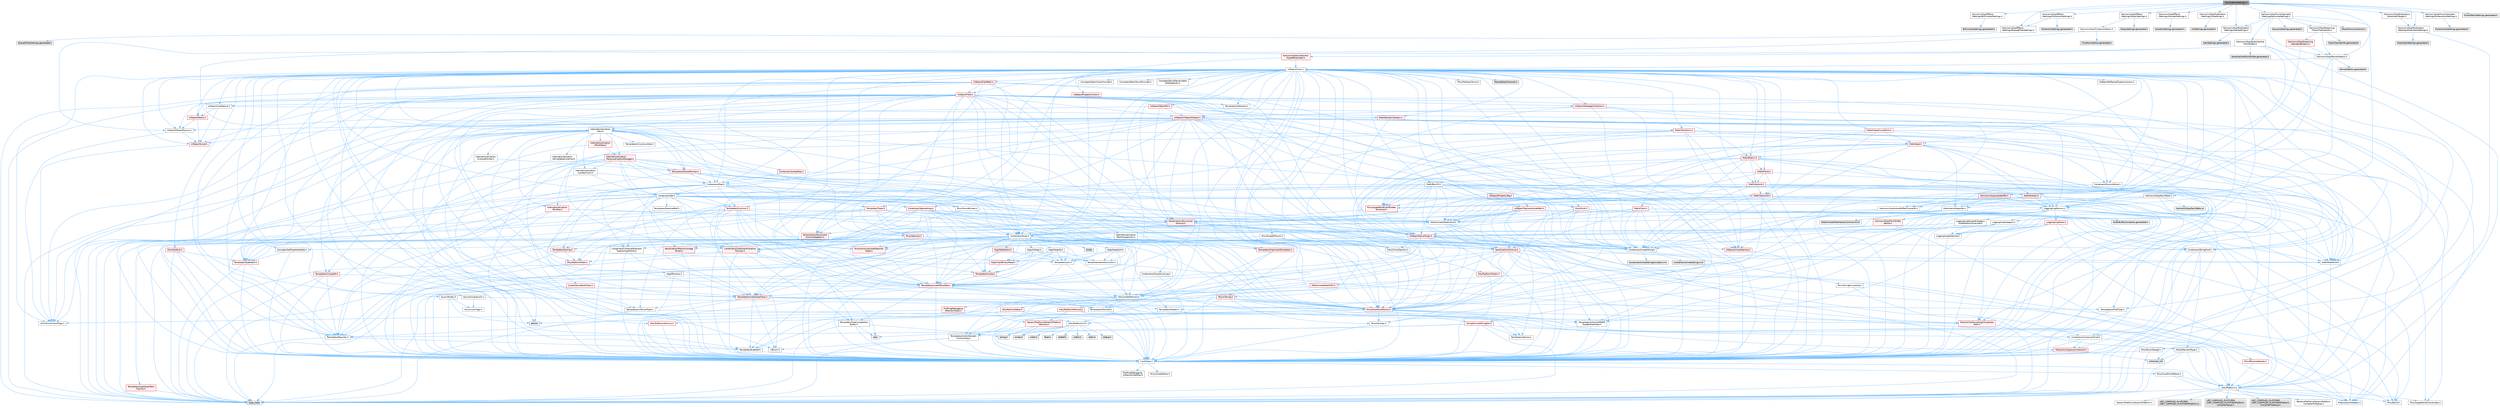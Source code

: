 digraph "FusionPatchSettings.h"
{
 // INTERACTIVE_SVG=YES
 // LATEX_PDF_SIZE
  bgcolor="transparent";
  edge [fontname=Helvetica,fontsize=10,labelfontname=Helvetica,labelfontsize=10];
  node [fontname=Helvetica,fontsize=10,shape=box,height=0.2,width=0.4];
  Node1 [id="Node000001",label="FusionPatchSettings.h",height=0.2,width=0.4,color="gray40", fillcolor="grey60", style="filled", fontcolor="black",tooltip=" "];
  Node1 -> Node2 [id="edge1_Node000001_Node000002",color="steelblue1",style="solid",tooltip=" "];
  Node2 [id="Node000002",label="HarmonixDsp/PannerDetails.h",height=0.2,width=0.4,color="grey40", fillcolor="white", style="filled",URL="$d3/d26/PannerDetails_8h.html",tooltip=" "];
  Node2 -> Node3 [id="edge2_Node000002_Node000003",color="steelblue1",style="solid",tooltip=" "];
  Node3 [id="Node000003",label="HarmonixDsp/AudioBufferConstants.h",height=0.2,width=0.4,color="grey40", fillcolor="white", style="filled",URL="$df/d16/AudioBufferConstants_8h.html",tooltip=" "];
  Node3 -> Node4 [id="edge3_Node000003_Node000004",color="steelblue1",style="solid",tooltip=" "];
  Node4 [id="Node000004",label="Containers/UnrealString.h",height=0.2,width=0.4,color="grey40", fillcolor="white", style="filled",URL="$d5/dba/UnrealString_8h.html",tooltip=" "];
  Node4 -> Node5 [id="edge4_Node000004_Node000005",color="steelblue1",style="solid",tooltip=" "];
  Node5 [id="Node000005",label="Containers/UnrealStringIncludes.h.inl",height=0.2,width=0.4,color="grey60", fillcolor="#E0E0E0", style="filled",tooltip=" "];
  Node4 -> Node6 [id="edge5_Node000004_Node000006",color="steelblue1",style="solid",tooltip=" "];
  Node6 [id="Node000006",label="Containers/UnrealString.h.inl",height=0.2,width=0.4,color="grey60", fillcolor="#E0E0E0", style="filled",tooltip=" "];
  Node4 -> Node7 [id="edge6_Node000004_Node000007",color="steelblue1",style="solid",tooltip=" "];
  Node7 [id="Node000007",label="Misc/StringFormatArg.h",height=0.2,width=0.4,color="grey40", fillcolor="white", style="filled",URL="$d2/d16/StringFormatArg_8h.html",tooltip=" "];
  Node7 -> Node8 [id="edge7_Node000007_Node000008",color="steelblue1",style="solid",tooltip=" "];
  Node8 [id="Node000008",label="Containers/ContainersFwd.h",height=0.2,width=0.4,color="grey40", fillcolor="white", style="filled",URL="$d4/d0a/ContainersFwd_8h.html",tooltip=" "];
  Node8 -> Node9 [id="edge8_Node000008_Node000009",color="steelblue1",style="solid",tooltip=" "];
  Node9 [id="Node000009",label="HAL/Platform.h",height=0.2,width=0.4,color="grey40", fillcolor="white", style="filled",URL="$d9/dd0/Platform_8h.html",tooltip=" "];
  Node9 -> Node10 [id="edge9_Node000009_Node000010",color="steelblue1",style="solid",tooltip=" "];
  Node10 [id="Node000010",label="Misc/Build.h",height=0.2,width=0.4,color="grey40", fillcolor="white", style="filled",URL="$d3/dbb/Build_8h.html",tooltip=" "];
  Node9 -> Node11 [id="edge10_Node000009_Node000011",color="steelblue1",style="solid",tooltip=" "];
  Node11 [id="Node000011",label="Misc/LargeWorldCoordinates.h",height=0.2,width=0.4,color="grey40", fillcolor="white", style="filled",URL="$d2/dcb/LargeWorldCoordinates_8h.html",tooltip=" "];
  Node9 -> Node12 [id="edge11_Node000009_Node000012",color="steelblue1",style="solid",tooltip=" "];
  Node12 [id="Node000012",label="type_traits",height=0.2,width=0.4,color="grey60", fillcolor="#E0E0E0", style="filled",tooltip=" "];
  Node9 -> Node13 [id="edge12_Node000009_Node000013",color="steelblue1",style="solid",tooltip=" "];
  Node13 [id="Node000013",label="PreprocessorHelpers.h",height=0.2,width=0.4,color="grey40", fillcolor="white", style="filled",URL="$db/ddb/PreprocessorHelpers_8h.html",tooltip=" "];
  Node9 -> Node14 [id="edge13_Node000009_Node000014",color="steelblue1",style="solid",tooltip=" "];
  Node14 [id="Node000014",label="UBT_COMPILED_PLATFORM\l/UBT_COMPILED_PLATFORMPlatform\lCompilerPreSetup.h",height=0.2,width=0.4,color="grey60", fillcolor="#E0E0E0", style="filled",tooltip=" "];
  Node9 -> Node15 [id="edge14_Node000009_Node000015",color="steelblue1",style="solid",tooltip=" "];
  Node15 [id="Node000015",label="GenericPlatform/GenericPlatform\lCompilerPreSetup.h",height=0.2,width=0.4,color="grey40", fillcolor="white", style="filled",URL="$d9/dc8/GenericPlatformCompilerPreSetup_8h.html",tooltip=" "];
  Node9 -> Node16 [id="edge15_Node000009_Node000016",color="steelblue1",style="solid",tooltip=" "];
  Node16 [id="Node000016",label="GenericPlatform/GenericPlatform.h",height=0.2,width=0.4,color="grey40", fillcolor="white", style="filled",URL="$d6/d84/GenericPlatform_8h.html",tooltip=" "];
  Node9 -> Node17 [id="edge16_Node000009_Node000017",color="steelblue1",style="solid",tooltip=" "];
  Node17 [id="Node000017",label="UBT_COMPILED_PLATFORM\l/UBT_COMPILED_PLATFORMPlatform.h",height=0.2,width=0.4,color="grey60", fillcolor="#E0E0E0", style="filled",tooltip=" "];
  Node9 -> Node18 [id="edge17_Node000009_Node000018",color="steelblue1",style="solid",tooltip=" "];
  Node18 [id="Node000018",label="UBT_COMPILED_PLATFORM\l/UBT_COMPILED_PLATFORMPlatform\lCompilerSetup.h",height=0.2,width=0.4,color="grey60", fillcolor="#E0E0E0", style="filled",tooltip=" "];
  Node8 -> Node19 [id="edge18_Node000008_Node000019",color="steelblue1",style="solid",tooltip=" "];
  Node19 [id="Node000019",label="CoreTypes.h",height=0.2,width=0.4,color="grey40", fillcolor="white", style="filled",URL="$dc/dec/CoreTypes_8h.html",tooltip=" "];
  Node19 -> Node9 [id="edge19_Node000019_Node000009",color="steelblue1",style="solid",tooltip=" "];
  Node19 -> Node20 [id="edge20_Node000019_Node000020",color="steelblue1",style="solid",tooltip=" "];
  Node20 [id="Node000020",label="ProfilingDebugging\l/UMemoryDefines.h",height=0.2,width=0.4,color="grey40", fillcolor="white", style="filled",URL="$d2/da2/UMemoryDefines_8h.html",tooltip=" "];
  Node19 -> Node21 [id="edge21_Node000019_Node000021",color="steelblue1",style="solid",tooltip=" "];
  Node21 [id="Node000021",label="Misc/CoreMiscDefines.h",height=0.2,width=0.4,color="grey40", fillcolor="white", style="filled",URL="$da/d38/CoreMiscDefines_8h.html",tooltip=" "];
  Node21 -> Node9 [id="edge22_Node000021_Node000009",color="steelblue1",style="solid",tooltip=" "];
  Node21 -> Node13 [id="edge23_Node000021_Node000013",color="steelblue1",style="solid",tooltip=" "];
  Node19 -> Node22 [id="edge24_Node000019_Node000022",color="steelblue1",style="solid",tooltip=" "];
  Node22 [id="Node000022",label="Misc/CoreDefines.h",height=0.2,width=0.4,color="grey40", fillcolor="white", style="filled",URL="$d3/dd2/CoreDefines_8h.html",tooltip=" "];
  Node8 -> Node23 [id="edge25_Node000008_Node000023",color="steelblue1",style="solid",tooltip=" "];
  Node23 [id="Node000023",label="Traits/IsContiguousContainer.h",height=0.2,width=0.4,color="red", fillcolor="#FFF0F0", style="filled",URL="$d5/d3c/IsContiguousContainer_8h.html",tooltip=" "];
  Node23 -> Node19 [id="edge26_Node000023_Node000019",color="steelblue1",style="solid",tooltip=" "];
  Node23 -> Node25 [id="edge27_Node000023_Node000025",color="steelblue1",style="solid",tooltip=" "];
  Node25 [id="Node000025",label="initializer_list",height=0.2,width=0.4,color="grey60", fillcolor="#E0E0E0", style="filled",tooltip=" "];
  Node3 -> Node26 [id="edge28_Node000003_Node000026",color="steelblue1",style="solid",tooltip=" "];
  Node26 [id="Node000026",label="Math/UnrealMathUtility.h",height=0.2,width=0.4,color="grey40", fillcolor="white", style="filled",URL="$db/db8/UnrealMathUtility_8h.html",tooltip=" "];
  Node26 -> Node19 [id="edge29_Node000026_Node000019",color="steelblue1",style="solid",tooltip=" "];
  Node26 -> Node27 [id="edge30_Node000026_Node000027",color="steelblue1",style="solid",tooltip=" "];
  Node27 [id="Node000027",label="Misc/AssertionMacros.h",height=0.2,width=0.4,color="red", fillcolor="#FFF0F0", style="filled",URL="$d0/dfa/AssertionMacros_8h.html",tooltip=" "];
  Node27 -> Node19 [id="edge31_Node000027_Node000019",color="steelblue1",style="solid",tooltip=" "];
  Node27 -> Node9 [id="edge32_Node000027_Node000009",color="steelblue1",style="solid",tooltip=" "];
  Node27 -> Node13 [id="edge33_Node000027_Node000013",color="steelblue1",style="solid",tooltip=" "];
  Node27 -> Node60 [id="edge34_Node000027_Node000060",color="steelblue1",style="solid",tooltip=" "];
  Node60 [id="Node000060",label="Templates/EnableIf.h",height=0.2,width=0.4,color="grey40", fillcolor="white", style="filled",URL="$d7/d60/EnableIf_8h.html",tooltip=" "];
  Node60 -> Node19 [id="edge35_Node000060_Node000019",color="steelblue1",style="solid",tooltip=" "];
  Node27 -> Node61 [id="edge36_Node000027_Node000061",color="steelblue1",style="solid",tooltip=" "];
  Node61 [id="Node000061",label="Templates/IsArrayOrRefOf\lTypeByPredicate.h",height=0.2,width=0.4,color="grey40", fillcolor="white", style="filled",URL="$d6/da1/IsArrayOrRefOfTypeByPredicate_8h.html",tooltip=" "];
  Node61 -> Node19 [id="edge37_Node000061_Node000019",color="steelblue1",style="solid",tooltip=" "];
  Node27 -> Node62 [id="edge38_Node000027_Node000062",color="steelblue1",style="solid",tooltip=" "];
  Node62 [id="Node000062",label="Templates/IsValidVariadic\lFunctionArg.h",height=0.2,width=0.4,color="grey40", fillcolor="white", style="filled",URL="$d0/dc8/IsValidVariadicFunctionArg_8h.html",tooltip=" "];
  Node62 -> Node19 [id="edge39_Node000062_Node000019",color="steelblue1",style="solid",tooltip=" "];
  Node62 -> Node63 [id="edge40_Node000062_Node000063",color="steelblue1",style="solid",tooltip=" "];
  Node63 [id="Node000063",label="IsEnum.h",height=0.2,width=0.4,color="grey40", fillcolor="white", style="filled",URL="$d4/de5/IsEnum_8h.html",tooltip=" "];
  Node62 -> Node12 [id="edge41_Node000062_Node000012",color="steelblue1",style="solid",tooltip=" "];
  Node27 -> Node64 [id="edge42_Node000027_Node000064",color="steelblue1",style="solid",tooltip=" "];
  Node64 [id="Node000064",label="Traits/IsCharEncodingCompatible\lWith.h",height=0.2,width=0.4,color="red", fillcolor="#FFF0F0", style="filled",URL="$df/dd1/IsCharEncodingCompatibleWith_8h.html",tooltip=" "];
  Node64 -> Node12 [id="edge43_Node000064_Node000012",color="steelblue1",style="solid",tooltip=" "];
  Node27 -> Node66 [id="edge44_Node000027_Node000066",color="steelblue1",style="solid",tooltip=" "];
  Node66 [id="Node000066",label="Misc/VarArgs.h",height=0.2,width=0.4,color="grey40", fillcolor="white", style="filled",URL="$d5/d6f/VarArgs_8h.html",tooltip=" "];
  Node66 -> Node19 [id="edge45_Node000066_Node000019",color="steelblue1",style="solid",tooltip=" "];
  Node27 -> Node67 [id="edge46_Node000027_Node000067",color="steelblue1",style="solid",tooltip=" "];
  Node67 [id="Node000067",label="String/FormatStringSan.h",height=0.2,width=0.4,color="red", fillcolor="#FFF0F0", style="filled",URL="$d3/d8b/FormatStringSan_8h.html",tooltip=" "];
  Node67 -> Node12 [id="edge47_Node000067_Node000012",color="steelblue1",style="solid",tooltip=" "];
  Node67 -> Node19 [id="edge48_Node000067_Node000019",color="steelblue1",style="solid",tooltip=" "];
  Node67 -> Node68 [id="edge49_Node000067_Node000068",color="steelblue1",style="solid",tooltip=" "];
  Node68 [id="Node000068",label="Templates/Requires.h",height=0.2,width=0.4,color="grey40", fillcolor="white", style="filled",URL="$dc/d96/Requires_8h.html",tooltip=" "];
  Node68 -> Node60 [id="edge50_Node000068_Node000060",color="steelblue1",style="solid",tooltip=" "];
  Node68 -> Node12 [id="edge51_Node000068_Node000012",color="steelblue1",style="solid",tooltip=" "];
  Node67 -> Node69 [id="edge52_Node000067_Node000069",color="steelblue1",style="solid",tooltip=" "];
  Node69 [id="Node000069",label="Templates/Identity.h",height=0.2,width=0.4,color="grey40", fillcolor="white", style="filled",URL="$d0/dd5/Identity_8h.html",tooltip=" "];
  Node67 -> Node62 [id="edge53_Node000067_Node000062",color="steelblue1",style="solid",tooltip=" "];
  Node67 -> Node8 [id="edge54_Node000067_Node000008",color="steelblue1",style="solid",tooltip=" "];
  Node27 -> Node73 [id="edge55_Node000027_Node000073",color="steelblue1",style="solid",tooltip=" "];
  Node73 [id="Node000073",label="atomic",height=0.2,width=0.4,color="grey60", fillcolor="#E0E0E0", style="filled",tooltip=" "];
  Node26 -> Node74 [id="edge56_Node000026_Node000074",color="steelblue1",style="solid",tooltip=" "];
  Node74 [id="Node000074",label="HAL/PlatformMath.h",height=0.2,width=0.4,color="red", fillcolor="#FFF0F0", style="filled",URL="$dc/d53/PlatformMath_8h.html",tooltip=" "];
  Node74 -> Node19 [id="edge57_Node000074_Node000019",color="steelblue1",style="solid",tooltip=" "];
  Node26 -> Node33 [id="edge58_Node000026_Node000033",color="steelblue1",style="solid",tooltip=" "];
  Node33 [id="Node000033",label="Math/MathFwd.h",height=0.2,width=0.4,color="grey40", fillcolor="white", style="filled",URL="$d2/d10/MathFwd_8h.html",tooltip=" "];
  Node33 -> Node9 [id="edge59_Node000033_Node000009",color="steelblue1",style="solid",tooltip=" "];
  Node26 -> Node69 [id="edge60_Node000026_Node000069",color="steelblue1",style="solid",tooltip=" "];
  Node26 -> Node68 [id="edge61_Node000026_Node000068",color="steelblue1",style="solid",tooltip=" "];
  Node3 -> Node93 [id="edge62_Node000003_Node000093",color="steelblue1",style="solid",tooltip=" "];
  Node93 [id="Node000093",label="AudioBufferConstants.generated.h",height=0.2,width=0.4,color="grey60", fillcolor="#E0E0E0", style="filled",tooltip=" "];
  Node2 -> Node94 [id="edge63_Node000002_Node000094",color="steelblue1",style="solid",tooltip=" "];
  Node94 [id="Node000094",label="HarmonixDsp/GainTable.h",height=0.2,width=0.4,color="grey40", fillcolor="white", style="filled",URL="$df/d8c/GainTable_8h.html",tooltip=" "];
  Node94 -> Node3 [id="edge64_Node000094_Node000003",color="steelblue1",style="solid",tooltip=" "];
  Node94 -> Node95 [id="edge65_Node000094_Node000095",color="steelblue1",style="solid",tooltip=" "];
  Node95 [id="Node000095",label="Logging/LogMacros.h",height=0.2,width=0.4,color="grey40", fillcolor="white", style="filled",URL="$d0/d16/LogMacros_8h.html",tooltip=" "];
  Node95 -> Node4 [id="edge66_Node000095_Node000004",color="steelblue1",style="solid",tooltip=" "];
  Node95 -> Node19 [id="edge67_Node000095_Node000019",color="steelblue1",style="solid",tooltip=" "];
  Node95 -> Node13 [id="edge68_Node000095_Node000013",color="steelblue1",style="solid",tooltip=" "];
  Node95 -> Node96 [id="edge69_Node000095_Node000096",color="steelblue1",style="solid",tooltip=" "];
  Node96 [id="Node000096",label="Logging/LogCategory.h",height=0.2,width=0.4,color="grey40", fillcolor="white", style="filled",URL="$d9/d36/LogCategory_8h.html",tooltip=" "];
  Node96 -> Node19 [id="edge70_Node000096_Node000019",color="steelblue1",style="solid",tooltip=" "];
  Node96 -> Node97 [id="edge71_Node000096_Node000097",color="steelblue1",style="solid",tooltip=" "];
  Node97 [id="Node000097",label="Logging/LogVerbosity.h",height=0.2,width=0.4,color="grey40", fillcolor="white", style="filled",URL="$d2/d8f/LogVerbosity_8h.html",tooltip=" "];
  Node97 -> Node19 [id="edge72_Node000097_Node000019",color="steelblue1",style="solid",tooltip=" "];
  Node96 -> Node98 [id="edge73_Node000096_Node000098",color="steelblue1",style="solid",tooltip=" "];
  Node98 [id="Node000098",label="UObject/NameTypes.h",height=0.2,width=0.4,color="red", fillcolor="#FFF0F0", style="filled",URL="$d6/d35/NameTypes_8h.html",tooltip=" "];
  Node98 -> Node19 [id="edge74_Node000098_Node000019",color="steelblue1",style="solid",tooltip=" "];
  Node98 -> Node27 [id="edge75_Node000098_Node000027",color="steelblue1",style="solid",tooltip=" "];
  Node98 -> Node99 [id="edge76_Node000098_Node000099",color="steelblue1",style="solid",tooltip=" "];
  Node99 [id="Node000099",label="HAL/UnrealMemory.h",height=0.2,width=0.4,color="grey40", fillcolor="white", style="filled",URL="$d9/d96/UnrealMemory_8h.html",tooltip=" "];
  Node99 -> Node19 [id="edge77_Node000099_Node000019",color="steelblue1",style="solid",tooltip=" "];
  Node99 -> Node100 [id="edge78_Node000099_Node000100",color="steelblue1",style="solid",tooltip=" "];
  Node100 [id="Node000100",label="GenericPlatform/GenericPlatform\lMemory.h",height=0.2,width=0.4,color="red", fillcolor="#FFF0F0", style="filled",URL="$dd/d22/GenericPlatformMemory_8h.html",tooltip=" "];
  Node100 -> Node19 [id="edge79_Node000100_Node000019",color="steelblue1",style="solid",tooltip=" "];
  Node100 -> Node45 [id="edge80_Node000100_Node000045",color="steelblue1",style="solid",tooltip=" "];
  Node45 [id="Node000045",label="string.h",height=0.2,width=0.4,color="grey60", fillcolor="#E0E0E0", style="filled",tooltip=" "];
  Node100 -> Node38 [id="edge81_Node000100_Node000038",color="steelblue1",style="solid",tooltip=" "];
  Node38 [id="Node000038",label="wchar.h",height=0.2,width=0.4,color="grey60", fillcolor="#E0E0E0", style="filled",tooltip=" "];
  Node99 -> Node103 [id="edge82_Node000099_Node000103",color="steelblue1",style="solid",tooltip=" "];
  Node103 [id="Node000103",label="HAL/MemoryBase.h",height=0.2,width=0.4,color="red", fillcolor="#FFF0F0", style="filled",URL="$d6/d9f/MemoryBase_8h.html",tooltip=" "];
  Node103 -> Node19 [id="edge83_Node000103_Node000019",color="steelblue1",style="solid",tooltip=" "];
  Node103 -> Node53 [id="edge84_Node000103_Node000053",color="steelblue1",style="solid",tooltip=" "];
  Node53 [id="Node000053",label="HAL/PlatformAtomics.h",height=0.2,width=0.4,color="red", fillcolor="#FFF0F0", style="filled",URL="$d3/d36/PlatformAtomics_8h.html",tooltip=" "];
  Node53 -> Node19 [id="edge85_Node000053_Node000019",color="steelblue1",style="solid",tooltip=" "];
  Node103 -> Node36 [id="edge86_Node000103_Node000036",color="steelblue1",style="solid",tooltip=" "];
  Node36 [id="Node000036",label="HAL/PlatformCrt.h",height=0.2,width=0.4,color="grey40", fillcolor="white", style="filled",URL="$d8/d75/PlatformCrt_8h.html",tooltip=" "];
  Node36 -> Node37 [id="edge87_Node000036_Node000037",color="steelblue1",style="solid",tooltip=" "];
  Node37 [id="Node000037",label="new",height=0.2,width=0.4,color="grey60", fillcolor="#E0E0E0", style="filled",tooltip=" "];
  Node36 -> Node38 [id="edge88_Node000036_Node000038",color="steelblue1",style="solid",tooltip=" "];
  Node36 -> Node39 [id="edge89_Node000036_Node000039",color="steelblue1",style="solid",tooltip=" "];
  Node39 [id="Node000039",label="stddef.h",height=0.2,width=0.4,color="grey60", fillcolor="#E0E0E0", style="filled",tooltip=" "];
  Node36 -> Node40 [id="edge90_Node000036_Node000040",color="steelblue1",style="solid",tooltip=" "];
  Node40 [id="Node000040",label="stdlib.h",height=0.2,width=0.4,color="grey60", fillcolor="#E0E0E0", style="filled",tooltip=" "];
  Node36 -> Node41 [id="edge91_Node000036_Node000041",color="steelblue1",style="solid",tooltip=" "];
  Node41 [id="Node000041",label="stdio.h",height=0.2,width=0.4,color="grey60", fillcolor="#E0E0E0", style="filled",tooltip=" "];
  Node36 -> Node42 [id="edge92_Node000036_Node000042",color="steelblue1",style="solid",tooltip=" "];
  Node42 [id="Node000042",label="stdarg.h",height=0.2,width=0.4,color="grey60", fillcolor="#E0E0E0", style="filled",tooltip=" "];
  Node36 -> Node43 [id="edge93_Node000036_Node000043",color="steelblue1",style="solid",tooltip=" "];
  Node43 [id="Node000043",label="math.h",height=0.2,width=0.4,color="grey60", fillcolor="#E0E0E0", style="filled",tooltip=" "];
  Node36 -> Node44 [id="edge94_Node000036_Node000044",color="steelblue1",style="solid",tooltip=" "];
  Node44 [id="Node000044",label="float.h",height=0.2,width=0.4,color="grey60", fillcolor="#E0E0E0", style="filled",tooltip=" "];
  Node36 -> Node45 [id="edge95_Node000036_Node000045",color="steelblue1",style="solid",tooltip=" "];
  Node99 -> Node112 [id="edge96_Node000099_Node000112",color="steelblue1",style="solid",tooltip=" "];
  Node112 [id="Node000112",label="HAL/PlatformMemory.h",height=0.2,width=0.4,color="red", fillcolor="#FFF0F0", style="filled",URL="$de/d68/PlatformMemory_8h.html",tooltip=" "];
  Node112 -> Node19 [id="edge97_Node000112_Node000019",color="steelblue1",style="solid",tooltip=" "];
  Node112 -> Node100 [id="edge98_Node000112_Node000100",color="steelblue1",style="solid",tooltip=" "];
  Node99 -> Node114 [id="edge99_Node000099_Node000114",color="steelblue1",style="solid",tooltip=" "];
  Node114 [id="Node000114",label="ProfilingDebugging\l/MemoryTrace.h",height=0.2,width=0.4,color="red", fillcolor="#FFF0F0", style="filled",URL="$da/dd7/MemoryTrace_8h.html",tooltip=" "];
  Node114 -> Node9 [id="edge100_Node000114_Node000009",color="steelblue1",style="solid",tooltip=" "];
  Node114 -> Node48 [id="edge101_Node000114_Node000048",color="steelblue1",style="solid",tooltip=" "];
  Node48 [id="Node000048",label="Misc/EnumClassFlags.h",height=0.2,width=0.4,color="grey40", fillcolor="white", style="filled",URL="$d8/de7/EnumClassFlags_8h.html",tooltip=" "];
  Node99 -> Node81 [id="edge102_Node000099_Node000081",color="steelblue1",style="solid",tooltip=" "];
  Node81 [id="Node000081",label="Templates/IsPointer.h",height=0.2,width=0.4,color="grey40", fillcolor="white", style="filled",URL="$d7/d05/IsPointer_8h.html",tooltip=" "];
  Node81 -> Node19 [id="edge103_Node000081_Node000019",color="steelblue1",style="solid",tooltip=" "];
  Node98 -> Node80 [id="edge104_Node000098_Node000080",color="steelblue1",style="solid",tooltip=" "];
  Node80 [id="Node000080",label="Templates/UnrealTypeTraits.h",height=0.2,width=0.4,color="red", fillcolor="#FFF0F0", style="filled",URL="$d2/d2d/UnrealTypeTraits_8h.html",tooltip=" "];
  Node80 -> Node19 [id="edge105_Node000080_Node000019",color="steelblue1",style="solid",tooltip=" "];
  Node80 -> Node81 [id="edge106_Node000080_Node000081",color="steelblue1",style="solid",tooltip=" "];
  Node80 -> Node27 [id="edge107_Node000080_Node000027",color="steelblue1",style="solid",tooltip=" "];
  Node80 -> Node60 [id="edge108_Node000080_Node000060",color="steelblue1",style="solid",tooltip=" "];
  Node80 -> Node63 [id="edge109_Node000080_Node000063",color="steelblue1",style="solid",tooltip=" "];
  Node80 -> Node83 [id="edge110_Node000080_Node000083",color="steelblue1",style="solid",tooltip=" "];
  Node83 [id="Node000083",label="Templates/Models.h",height=0.2,width=0.4,color="grey40", fillcolor="white", style="filled",URL="$d3/d0c/Models_8h.html",tooltip=" "];
  Node83 -> Node69 [id="edge111_Node000083_Node000069",color="steelblue1",style="solid",tooltip=" "];
  Node80 -> Node84 [id="edge112_Node000080_Node000084",color="steelblue1",style="solid",tooltip=" "];
  Node84 [id="Node000084",label="Templates/IsPODType.h",height=0.2,width=0.4,color="grey40", fillcolor="white", style="filled",URL="$d7/db1/IsPODType_8h.html",tooltip=" "];
  Node84 -> Node19 [id="edge113_Node000084_Node000019",color="steelblue1",style="solid",tooltip=" "];
  Node80 -> Node85 [id="edge114_Node000080_Node000085",color="steelblue1",style="solid",tooltip=" "];
  Node85 [id="Node000085",label="Templates/IsUECoreType.h",height=0.2,width=0.4,color="grey40", fillcolor="white", style="filled",URL="$d1/db8/IsUECoreType_8h.html",tooltip=" "];
  Node85 -> Node19 [id="edge115_Node000085_Node000019",color="steelblue1",style="solid",tooltip=" "];
  Node85 -> Node12 [id="edge116_Node000085_Node000012",color="steelblue1",style="solid",tooltip=" "];
  Node98 -> Node115 [id="edge117_Node000098_Node000115",color="steelblue1",style="solid",tooltip=" "];
  Node115 [id="Node000115",label="Templates/UnrealTemplate.h",height=0.2,width=0.4,color="red", fillcolor="#FFF0F0", style="filled",URL="$d4/d24/UnrealTemplate_8h.html",tooltip=" "];
  Node115 -> Node19 [id="edge118_Node000115_Node000019",color="steelblue1",style="solid",tooltip=" "];
  Node115 -> Node81 [id="edge119_Node000115_Node000081",color="steelblue1",style="solid",tooltip=" "];
  Node115 -> Node99 [id="edge120_Node000115_Node000099",color="steelblue1",style="solid",tooltip=" "];
  Node115 -> Node80 [id="edge121_Node000115_Node000080",color="steelblue1",style="solid",tooltip=" "];
  Node115 -> Node68 [id="edge122_Node000115_Node000068",color="steelblue1",style="solid",tooltip=" "];
  Node115 -> Node90 [id="edge123_Node000115_Node000090",color="steelblue1",style="solid",tooltip=" "];
  Node90 [id="Node000090",label="Templates/TypeCompatible\lBytes.h",height=0.2,width=0.4,color="grey40", fillcolor="white", style="filled",URL="$df/d0a/TypeCompatibleBytes_8h.html",tooltip=" "];
  Node90 -> Node19 [id="edge124_Node000090_Node000019",color="steelblue1",style="solid",tooltip=" "];
  Node90 -> Node45 [id="edge125_Node000090_Node000045",color="steelblue1",style="solid",tooltip=" "];
  Node90 -> Node37 [id="edge126_Node000090_Node000037",color="steelblue1",style="solid",tooltip=" "];
  Node90 -> Node12 [id="edge127_Node000090_Node000012",color="steelblue1",style="solid",tooltip=" "];
  Node115 -> Node69 [id="edge128_Node000115_Node000069",color="steelblue1",style="solid",tooltip=" "];
  Node115 -> Node23 [id="edge129_Node000115_Node000023",color="steelblue1",style="solid",tooltip=" "];
  Node115 -> Node12 [id="edge130_Node000115_Node000012",color="steelblue1",style="solid",tooltip=" "];
  Node98 -> Node4 [id="edge131_Node000098_Node000004",color="steelblue1",style="solid",tooltip=" "];
  Node98 -> Node119 [id="edge132_Node000098_Node000119",color="steelblue1",style="solid",tooltip=" "];
  Node119 [id="Node000119",label="HAL/CriticalSection.h",height=0.2,width=0.4,color="grey40", fillcolor="white", style="filled",URL="$d6/d90/CriticalSection_8h.html",tooltip=" "];
  Node119 -> Node120 [id="edge133_Node000119_Node000120",color="steelblue1",style="solid",tooltip=" "];
  Node120 [id="Node000120",label="HAL/PlatformMutex.h",height=0.2,width=0.4,color="red", fillcolor="#FFF0F0", style="filled",URL="$d9/d0b/PlatformMutex_8h.html",tooltip=" "];
  Node120 -> Node19 [id="edge134_Node000120_Node000019",color="steelblue1",style="solid",tooltip=" "];
  Node98 -> Node30 [id="edge135_Node000098_Node000030",color="steelblue1",style="solid",tooltip=" "];
  Node30 [id="Node000030",label="Containers/StringFwd.h",height=0.2,width=0.4,color="grey40", fillcolor="white", style="filled",URL="$df/d37/StringFwd_8h.html",tooltip=" "];
  Node30 -> Node19 [id="edge136_Node000030_Node000019",color="steelblue1",style="solid",tooltip=" "];
  Node30 -> Node31 [id="edge137_Node000030_Node000031",color="steelblue1",style="solid",tooltip=" "];
  Node31 [id="Node000031",label="Traits/ElementType.h",height=0.2,width=0.4,color="grey40", fillcolor="white", style="filled",URL="$d5/d4f/ElementType_8h.html",tooltip=" "];
  Node31 -> Node9 [id="edge138_Node000031_Node000009",color="steelblue1",style="solid",tooltip=" "];
  Node31 -> Node25 [id="edge139_Node000031_Node000025",color="steelblue1",style="solid",tooltip=" "];
  Node31 -> Node12 [id="edge140_Node000031_Node000012",color="steelblue1",style="solid",tooltip=" "];
  Node30 -> Node23 [id="edge141_Node000030_Node000023",color="steelblue1",style="solid",tooltip=" "];
  Node98 -> Node178 [id="edge142_Node000098_Node000178",color="steelblue1",style="solid",tooltip=" "];
  Node178 [id="Node000178",label="UObject/UnrealNames.h",height=0.2,width=0.4,color="red", fillcolor="#FFF0F0", style="filled",URL="$d8/db1/UnrealNames_8h.html",tooltip=" "];
  Node178 -> Node19 [id="edge143_Node000178_Node000019",color="steelblue1",style="solid",tooltip=" "];
  Node98 -> Node128 [id="edge144_Node000098_Node000128",color="steelblue1",style="solid",tooltip=" "];
  Node128 [id="Node000128",label="Misc/IntrusiveUnsetOptional\lState.h",height=0.2,width=0.4,color="red", fillcolor="#FFF0F0", style="filled",URL="$d2/d0a/IntrusiveUnsetOptionalState_8h.html",tooltip=" "];
  Node95 -> Node186 [id="edge145_Node000095_Node000186",color="steelblue1",style="solid",tooltip=" "];
  Node186 [id="Node000186",label="Logging/LogScopedCategory\lAndVerbosityOverride.h",height=0.2,width=0.4,color="grey40", fillcolor="white", style="filled",URL="$de/dba/LogScopedCategoryAndVerbosityOverride_8h.html",tooltip=" "];
  Node186 -> Node19 [id="edge146_Node000186_Node000019",color="steelblue1",style="solid",tooltip=" "];
  Node186 -> Node97 [id="edge147_Node000186_Node000097",color="steelblue1",style="solid",tooltip=" "];
  Node186 -> Node98 [id="edge148_Node000186_Node000098",color="steelblue1",style="solid",tooltip=" "];
  Node95 -> Node187 [id="edge149_Node000095_Node000187",color="steelblue1",style="solid",tooltip=" "];
  Node187 [id="Node000187",label="Logging/LogTrace.h",height=0.2,width=0.4,color="red", fillcolor="#FFF0F0", style="filled",URL="$d5/d91/LogTrace_8h.html",tooltip=" "];
  Node187 -> Node19 [id="edge150_Node000187_Node000019",color="steelblue1",style="solid",tooltip=" "];
  Node187 -> Node127 [id="edge151_Node000187_Node000127",color="steelblue1",style="solid",tooltip=" "];
  Node127 [id="Node000127",label="Containers/Array.h",height=0.2,width=0.4,color="grey40", fillcolor="white", style="filled",URL="$df/dd0/Array_8h.html",tooltip=" "];
  Node127 -> Node19 [id="edge152_Node000127_Node000019",color="steelblue1",style="solid",tooltip=" "];
  Node127 -> Node27 [id="edge153_Node000127_Node000027",color="steelblue1",style="solid",tooltip=" "];
  Node127 -> Node128 [id="edge154_Node000127_Node000128",color="steelblue1",style="solid",tooltip=" "];
  Node127 -> Node130 [id="edge155_Node000127_Node000130",color="steelblue1",style="solid",tooltip=" "];
  Node130 [id="Node000130",label="Misc/ReverseIterate.h",height=0.2,width=0.4,color="red", fillcolor="#FFF0F0", style="filled",URL="$db/de3/ReverseIterate_8h.html",tooltip=" "];
  Node130 -> Node9 [id="edge156_Node000130_Node000009",color="steelblue1",style="solid",tooltip=" "];
  Node127 -> Node99 [id="edge157_Node000127_Node000099",color="steelblue1",style="solid",tooltip=" "];
  Node127 -> Node80 [id="edge158_Node000127_Node000080",color="steelblue1",style="solid",tooltip=" "];
  Node127 -> Node115 [id="edge159_Node000127_Node000115",color="steelblue1",style="solid",tooltip=" "];
  Node127 -> Node132 [id="edge160_Node000127_Node000132",color="steelblue1",style="solid",tooltip=" "];
  Node132 [id="Node000132",label="Containers/AllowShrinking.h",height=0.2,width=0.4,color="grey40", fillcolor="white", style="filled",URL="$d7/d1a/AllowShrinking_8h.html",tooltip=" "];
  Node132 -> Node19 [id="edge161_Node000132_Node000019",color="steelblue1",style="solid",tooltip=" "];
  Node127 -> Node123 [id="edge162_Node000127_Node000123",color="steelblue1",style="solid",tooltip=" "];
  Node123 [id="Node000123",label="Containers/ContainerAllocation\lPolicies.h",height=0.2,width=0.4,color="red", fillcolor="#FFF0F0", style="filled",URL="$d7/dff/ContainerAllocationPolicies_8h.html",tooltip=" "];
  Node123 -> Node19 [id="edge163_Node000123_Node000019",color="steelblue1",style="solid",tooltip=" "];
  Node123 -> Node123 [id="edge164_Node000123_Node000123",color="steelblue1",style="solid",tooltip=" "];
  Node123 -> Node74 [id="edge165_Node000123_Node000074",color="steelblue1",style="solid",tooltip=" "];
  Node123 -> Node99 [id="edge166_Node000123_Node000099",color="steelblue1",style="solid",tooltip=" "];
  Node123 -> Node27 [id="edge167_Node000123_Node000027",color="steelblue1",style="solid",tooltip=" "];
  Node123 -> Node90 [id="edge168_Node000123_Node000090",color="steelblue1",style="solid",tooltip=" "];
  Node123 -> Node12 [id="edge169_Node000123_Node000012",color="steelblue1",style="solid",tooltip=" "];
  Node127 -> Node133 [id="edge170_Node000127_Node000133",color="steelblue1",style="solid",tooltip=" "];
  Node133 [id="Node000133",label="Containers/ContainerElement\lTypeCompatibility.h",height=0.2,width=0.4,color="grey40", fillcolor="white", style="filled",URL="$df/ddf/ContainerElementTypeCompatibility_8h.html",tooltip=" "];
  Node133 -> Node19 [id="edge171_Node000133_Node000019",color="steelblue1",style="solid",tooltip=" "];
  Node133 -> Node80 [id="edge172_Node000133_Node000080",color="steelblue1",style="solid",tooltip=" "];
  Node127 -> Node134 [id="edge173_Node000127_Node000134",color="steelblue1",style="solid",tooltip=" "];
  Node134 [id="Node000134",label="Serialization/Archive.h",height=0.2,width=0.4,color="red", fillcolor="#FFF0F0", style="filled",URL="$d7/d3b/Archive_8h.html",tooltip=" "];
  Node134 -> Node19 [id="edge174_Node000134_Node000019",color="steelblue1",style="solid",tooltip=" "];
  Node134 -> Node33 [id="edge175_Node000134_Node000033",color="steelblue1",style="solid",tooltip=" "];
  Node134 -> Node27 [id="edge176_Node000134_Node000027",color="steelblue1",style="solid",tooltip=" "];
  Node134 -> Node10 [id="edge177_Node000134_Node000010",color="steelblue1",style="solid",tooltip=" "];
  Node134 -> Node66 [id="edge178_Node000134_Node000066",color="steelblue1",style="solid",tooltip=" "];
  Node134 -> Node60 [id="edge179_Node000134_Node000060",color="steelblue1",style="solid",tooltip=" "];
  Node134 -> Node61 [id="edge180_Node000134_Node000061",color="steelblue1",style="solid",tooltip=" "];
  Node134 -> Node62 [id="edge181_Node000134_Node000062",color="steelblue1",style="solid",tooltip=" "];
  Node134 -> Node115 [id="edge182_Node000134_Node000115",color="steelblue1",style="solid",tooltip=" "];
  Node134 -> Node64 [id="edge183_Node000134_Node000064",color="steelblue1",style="solid",tooltip=" "];
  Node127 -> Node144 [id="edge184_Node000127_Node000144",color="steelblue1",style="solid",tooltip=" "];
  Node144 [id="Node000144",label="Serialization/MemoryImage\lWriter.h",height=0.2,width=0.4,color="red", fillcolor="#FFF0F0", style="filled",URL="$d0/d08/MemoryImageWriter_8h.html",tooltip=" "];
  Node144 -> Node19 [id="edge185_Node000144_Node000019",color="steelblue1",style="solid",tooltip=" "];
  Node127 -> Node158 [id="edge186_Node000127_Node000158",color="steelblue1",style="solid",tooltip=" "];
  Node158 [id="Node000158",label="Algo/Heapify.h",height=0.2,width=0.4,color="grey40", fillcolor="white", style="filled",URL="$d0/d2a/Heapify_8h.html",tooltip=" "];
  Node158 -> Node159 [id="edge187_Node000158_Node000159",color="steelblue1",style="solid",tooltip=" "];
  Node159 [id="Node000159",label="Algo/Impl/BinaryHeap.h",height=0.2,width=0.4,color="red", fillcolor="#FFF0F0", style="filled",URL="$d7/da3/Algo_2Impl_2BinaryHeap_8h.html",tooltip=" "];
  Node159 -> Node160 [id="edge188_Node000159_Node000160",color="steelblue1",style="solid",tooltip=" "];
  Node160 [id="Node000160",label="Templates/Invoke.h",height=0.2,width=0.4,color="red", fillcolor="#FFF0F0", style="filled",URL="$d7/deb/Invoke_8h.html",tooltip=" "];
  Node160 -> Node19 [id="edge189_Node000160_Node000019",color="steelblue1",style="solid",tooltip=" "];
  Node160 -> Node115 [id="edge190_Node000160_Node000115",color="steelblue1",style="solid",tooltip=" "];
  Node160 -> Node12 [id="edge191_Node000160_Node000012",color="steelblue1",style="solid",tooltip=" "];
  Node159 -> Node12 [id="edge192_Node000159_Node000012",color="steelblue1",style="solid",tooltip=" "];
  Node158 -> Node164 [id="edge193_Node000158_Node000164",color="steelblue1",style="solid",tooltip=" "];
  Node164 [id="Node000164",label="Templates/IdentityFunctor.h",height=0.2,width=0.4,color="grey40", fillcolor="white", style="filled",URL="$d7/d2e/IdentityFunctor_8h.html",tooltip=" "];
  Node164 -> Node9 [id="edge194_Node000164_Node000009",color="steelblue1",style="solid",tooltip=" "];
  Node158 -> Node160 [id="edge195_Node000158_Node000160",color="steelblue1",style="solid",tooltip=" "];
  Node158 -> Node165 [id="edge196_Node000158_Node000165",color="steelblue1",style="solid",tooltip=" "];
  Node165 [id="Node000165",label="Templates/Less.h",height=0.2,width=0.4,color="grey40", fillcolor="white", style="filled",URL="$de/dc8/Less_8h.html",tooltip=" "];
  Node165 -> Node19 [id="edge197_Node000165_Node000019",color="steelblue1",style="solid",tooltip=" "];
  Node165 -> Node115 [id="edge198_Node000165_Node000115",color="steelblue1",style="solid",tooltip=" "];
  Node158 -> Node115 [id="edge199_Node000158_Node000115",color="steelblue1",style="solid",tooltip=" "];
  Node127 -> Node166 [id="edge200_Node000127_Node000166",color="steelblue1",style="solid",tooltip=" "];
  Node166 [id="Node000166",label="Algo/HeapSort.h",height=0.2,width=0.4,color="grey40", fillcolor="white", style="filled",URL="$d3/d92/HeapSort_8h.html",tooltip=" "];
  Node166 -> Node159 [id="edge201_Node000166_Node000159",color="steelblue1",style="solid",tooltip=" "];
  Node166 -> Node164 [id="edge202_Node000166_Node000164",color="steelblue1",style="solid",tooltip=" "];
  Node166 -> Node165 [id="edge203_Node000166_Node000165",color="steelblue1",style="solid",tooltip=" "];
  Node166 -> Node115 [id="edge204_Node000166_Node000115",color="steelblue1",style="solid",tooltip=" "];
  Node127 -> Node167 [id="edge205_Node000127_Node000167",color="steelblue1",style="solid",tooltip=" "];
  Node167 [id="Node000167",label="Algo/IsHeap.h",height=0.2,width=0.4,color="grey40", fillcolor="white", style="filled",URL="$de/d32/IsHeap_8h.html",tooltip=" "];
  Node167 -> Node159 [id="edge206_Node000167_Node000159",color="steelblue1",style="solid",tooltip=" "];
  Node167 -> Node164 [id="edge207_Node000167_Node000164",color="steelblue1",style="solid",tooltip=" "];
  Node167 -> Node160 [id="edge208_Node000167_Node000160",color="steelblue1",style="solid",tooltip=" "];
  Node167 -> Node165 [id="edge209_Node000167_Node000165",color="steelblue1",style="solid",tooltip=" "];
  Node167 -> Node115 [id="edge210_Node000167_Node000115",color="steelblue1",style="solid",tooltip=" "];
  Node127 -> Node159 [id="edge211_Node000127_Node000159",color="steelblue1",style="solid",tooltip=" "];
  Node127 -> Node168 [id="edge212_Node000127_Node000168",color="steelblue1",style="solid",tooltip=" "];
  Node168 [id="Node000168",label="Algo/StableSort.h",height=0.2,width=0.4,color="red", fillcolor="#FFF0F0", style="filled",URL="$d7/d3c/StableSort_8h.html",tooltip=" "];
  Node168 -> Node164 [id="edge213_Node000168_Node000164",color="steelblue1",style="solid",tooltip=" "];
  Node168 -> Node160 [id="edge214_Node000168_Node000160",color="steelblue1",style="solid",tooltip=" "];
  Node168 -> Node165 [id="edge215_Node000168_Node000165",color="steelblue1",style="solid",tooltip=" "];
  Node168 -> Node115 [id="edge216_Node000168_Node000115",color="steelblue1",style="solid",tooltip=" "];
  Node127 -> Node171 [id="edge217_Node000127_Node000171",color="steelblue1",style="solid",tooltip=" "];
  Node171 [id="Node000171",label="Concepts/GetTypeHashable.h",height=0.2,width=0.4,color="grey40", fillcolor="white", style="filled",URL="$d3/da2/GetTypeHashable_8h.html",tooltip=" "];
  Node171 -> Node19 [id="edge218_Node000171_Node000019",color="steelblue1",style="solid",tooltip=" "];
  Node171 -> Node149 [id="edge219_Node000171_Node000149",color="steelblue1",style="solid",tooltip=" "];
  Node149 [id="Node000149",label="Templates/TypeHash.h",height=0.2,width=0.4,color="red", fillcolor="#FFF0F0", style="filled",URL="$d1/d62/TypeHash_8h.html",tooltip=" "];
  Node149 -> Node19 [id="edge220_Node000149_Node000019",color="steelblue1",style="solid",tooltip=" "];
  Node149 -> Node68 [id="edge221_Node000149_Node000068",color="steelblue1",style="solid",tooltip=" "];
  Node149 -> Node12 [id="edge222_Node000149_Node000012",color="steelblue1",style="solid",tooltip=" "];
  Node127 -> Node164 [id="edge223_Node000127_Node000164",color="steelblue1",style="solid",tooltip=" "];
  Node127 -> Node160 [id="edge224_Node000127_Node000160",color="steelblue1",style="solid",tooltip=" "];
  Node127 -> Node165 [id="edge225_Node000127_Node000165",color="steelblue1",style="solid",tooltip=" "];
  Node127 -> Node172 [id="edge226_Node000127_Node000172",color="steelblue1",style="solid",tooltip=" "];
  Node172 [id="Node000172",label="Templates/LosesQualifiers\lFromTo.h",height=0.2,width=0.4,color="red", fillcolor="#FFF0F0", style="filled",URL="$d2/db3/LosesQualifiersFromTo_8h.html",tooltip=" "];
  Node172 -> Node12 [id="edge227_Node000172_Node000012",color="steelblue1",style="solid",tooltip=" "];
  Node127 -> Node68 [id="edge228_Node000127_Node000068",color="steelblue1",style="solid",tooltip=" "];
  Node127 -> Node173 [id="edge229_Node000127_Node000173",color="steelblue1",style="solid",tooltip=" "];
  Node173 [id="Node000173",label="Templates/Sorting.h",height=0.2,width=0.4,color="red", fillcolor="#FFF0F0", style="filled",URL="$d3/d9e/Sorting_8h.html",tooltip=" "];
  Node173 -> Node19 [id="edge230_Node000173_Node000019",color="steelblue1",style="solid",tooltip=" "];
  Node173 -> Node74 [id="edge231_Node000173_Node000074",color="steelblue1",style="solid",tooltip=" "];
  Node173 -> Node165 [id="edge232_Node000173_Node000165",color="steelblue1",style="solid",tooltip=" "];
  Node127 -> Node176 [id="edge233_Node000127_Node000176",color="steelblue1",style="solid",tooltip=" "];
  Node176 [id="Node000176",label="Templates/AlignmentTemplates.h",height=0.2,width=0.4,color="red", fillcolor="#FFF0F0", style="filled",URL="$dd/d32/AlignmentTemplates_8h.html",tooltip=" "];
  Node176 -> Node19 [id="edge234_Node000176_Node000019",color="steelblue1",style="solid",tooltip=" "];
  Node176 -> Node81 [id="edge235_Node000176_Node000081",color="steelblue1",style="solid",tooltip=" "];
  Node127 -> Node31 [id="edge236_Node000127_Node000031",color="steelblue1",style="solid",tooltip=" "];
  Node127 -> Node91 [id="edge237_Node000127_Node000091",color="steelblue1",style="solid",tooltip=" "];
  Node91 [id="Node000091",label="limits",height=0.2,width=0.4,color="grey60", fillcolor="#E0E0E0", style="filled",tooltip=" "];
  Node127 -> Node12 [id="edge238_Node000127_Node000012",color="steelblue1",style="solid",tooltip=" "];
  Node187 -> Node13 [id="edge239_Node000187_Node000013",color="steelblue1",style="solid",tooltip=" "];
  Node187 -> Node97 [id="edge240_Node000187_Node000097",color="steelblue1",style="solid",tooltip=" "];
  Node187 -> Node10 [id="edge241_Node000187_Node000010",color="steelblue1",style="solid",tooltip=" "];
  Node187 -> Node61 [id="edge242_Node000187_Node000061",color="steelblue1",style="solid",tooltip=" "];
  Node187 -> Node64 [id="edge243_Node000187_Node000064",color="steelblue1",style="solid",tooltip=" "];
  Node95 -> Node97 [id="edge244_Node000095_Node000097",color="steelblue1",style="solid",tooltip=" "];
  Node95 -> Node27 [id="edge245_Node000095_Node000027",color="steelblue1",style="solid",tooltip=" "];
  Node95 -> Node10 [id="edge246_Node000095_Node000010",color="steelblue1",style="solid",tooltip=" "];
  Node95 -> Node66 [id="edge247_Node000095_Node000066",color="steelblue1",style="solid",tooltip=" "];
  Node95 -> Node67 [id="edge248_Node000095_Node000067",color="steelblue1",style="solid",tooltip=" "];
  Node95 -> Node60 [id="edge249_Node000095_Node000060",color="steelblue1",style="solid",tooltip=" "];
  Node95 -> Node61 [id="edge250_Node000095_Node000061",color="steelblue1",style="solid",tooltip=" "];
  Node95 -> Node62 [id="edge251_Node000095_Node000062",color="steelblue1",style="solid",tooltip=" "];
  Node95 -> Node64 [id="edge252_Node000095_Node000064",color="steelblue1",style="solid",tooltip=" "];
  Node95 -> Node12 [id="edge253_Node000095_Node000012",color="steelblue1",style="solid",tooltip=" "];
  Node94 -> Node188 [id="edge254_Node000094_Node000188",color="steelblue1",style="solid",tooltip=" "];
  Node188 [id="Node000188",label="Math/VectorRegister.h",height=0.2,width=0.4,color="grey40", fillcolor="white", style="filled",URL="$da/d8b/VectorRegister_8h.html",tooltip=" "];
  Node188 -> Node19 [id="edge255_Node000188_Node000019",color="steelblue1",style="solid",tooltip=" "];
  Node188 -> Node26 [id="edge256_Node000188_Node000026",color="steelblue1",style="solid",tooltip=" "];
  Node188 -> Node189 [id="edge257_Node000188_Node000189",color="steelblue1",style="solid",tooltip=" "];
  Node189 [id="Node000189",label="Math/UnrealMathFPU.h",height=0.2,width=0.4,color="red", fillcolor="#FFF0F0", style="filled",URL="$dd/d4d/UnrealMathFPU_8h.html",tooltip=" "];
  Node189 -> Node99 [id="edge258_Node000189_Node000099",color="steelblue1",style="solid",tooltip=" "];
  Node188 -> Node192 [id="edge259_Node000188_Node000192",color="steelblue1",style="solid",tooltip=" "];
  Node192 [id="Node000192",label="Math/UnrealMathVectorCommon.h.inl",height=0.2,width=0.4,color="grey60", fillcolor="#E0E0E0", style="filled",tooltip=" "];
  Node94 -> Node9 [id="edge260_Node000094_Node000009",color="steelblue1",style="solid",tooltip=" "];
  Node94 -> Node193 [id="edge261_Node000094_Node000193",color="steelblue1",style="solid",tooltip=" "];
  Node193 [id="Node000193",label="HarmonixDsp/GainTable.inl",height=0.2,width=0.4,color="grey60", fillcolor="#E0E0E0", style="filled",tooltip=" "];
  Node2 -> Node194 [id="edge262_Node000002_Node000194",color="steelblue1",style="solid",tooltip=" "];
  Node194 [id="Node000194",label="UObject/Class.h",height=0.2,width=0.4,color="grey40", fillcolor="white", style="filled",URL="$d4/d05/Class_8h.html",tooltip=" "];
  Node194 -> Node171 [id="edge263_Node000194_Node000171",color="steelblue1",style="solid",tooltip=" "];
  Node194 -> Node146 [id="edge264_Node000194_Node000146",color="steelblue1",style="solid",tooltip=" "];
  Node146 [id="Node000146",label="Concepts/StaticClassProvider.h",height=0.2,width=0.4,color="grey40", fillcolor="white", style="filled",URL="$dd/d83/StaticClassProvider_8h.html",tooltip=" "];
  Node194 -> Node147 [id="edge265_Node000194_Node000147",color="steelblue1",style="solid",tooltip=" "];
  Node147 [id="Node000147",label="Concepts/StaticStructProvider.h",height=0.2,width=0.4,color="grey40", fillcolor="white", style="filled",URL="$d5/d77/StaticStructProvider_8h.html",tooltip=" "];
  Node194 -> Node195 [id="edge266_Node000194_Node000195",color="steelblue1",style="solid",tooltip=" "];
  Node195 [id="Node000195",label="Concepts/StructSerializable\lWithDefaults.h",height=0.2,width=0.4,color="grey40", fillcolor="white", style="filled",URL="$d5/ddc/StructSerializableWithDefaults_8h.html",tooltip=" "];
  Node194 -> Node127 [id="edge267_Node000194_Node000127",color="steelblue1",style="solid",tooltip=" "];
  Node194 -> Node148 [id="edge268_Node000194_Node000148",color="steelblue1",style="solid",tooltip=" "];
  Node148 [id="Node000148",label="Containers/EnumAsByte.h",height=0.2,width=0.4,color="grey40", fillcolor="white", style="filled",URL="$d6/d9a/EnumAsByte_8h.html",tooltip=" "];
  Node148 -> Node19 [id="edge269_Node000148_Node000019",color="steelblue1",style="solid",tooltip=" "];
  Node148 -> Node84 [id="edge270_Node000148_Node000084",color="steelblue1",style="solid",tooltip=" "];
  Node148 -> Node149 [id="edge271_Node000148_Node000149",color="steelblue1",style="solid",tooltip=" "];
  Node194 -> Node196 [id="edge272_Node000194_Node000196",color="steelblue1",style="solid",tooltip=" "];
  Node196 [id="Node000196",label="Containers/Map.h",height=0.2,width=0.4,color="grey40", fillcolor="white", style="filled",URL="$df/d79/Map_8h.html",tooltip=" "];
  Node196 -> Node19 [id="edge273_Node000196_Node000019",color="steelblue1",style="solid",tooltip=" "];
  Node196 -> Node197 [id="edge274_Node000196_Node000197",color="steelblue1",style="solid",tooltip=" "];
  Node197 [id="Node000197",label="Algo/Reverse.h",height=0.2,width=0.4,color="grey40", fillcolor="white", style="filled",URL="$d5/d93/Reverse_8h.html",tooltip=" "];
  Node197 -> Node19 [id="edge275_Node000197_Node000019",color="steelblue1",style="solid",tooltip=" "];
  Node197 -> Node115 [id="edge276_Node000197_Node000115",color="steelblue1",style="solid",tooltip=" "];
  Node196 -> Node133 [id="edge277_Node000196_Node000133",color="steelblue1",style="solid",tooltip=" "];
  Node196 -> Node198 [id="edge278_Node000196_Node000198",color="steelblue1",style="solid",tooltip=" "];
  Node198 [id="Node000198",label="Containers/Set.h",height=0.2,width=0.4,color="grey40", fillcolor="white", style="filled",URL="$d4/d45/Set_8h.html",tooltip=" "];
  Node198 -> Node123 [id="edge279_Node000198_Node000123",color="steelblue1",style="solid",tooltip=" "];
  Node198 -> Node133 [id="edge280_Node000198_Node000133",color="steelblue1",style="solid",tooltip=" "];
  Node198 -> Node199 [id="edge281_Node000198_Node000199",color="steelblue1",style="solid",tooltip=" "];
  Node199 [id="Node000199",label="Containers/SetUtilities.h",height=0.2,width=0.4,color="red", fillcolor="#FFF0F0", style="filled",URL="$dc/de5/SetUtilities_8h.html",tooltip=" "];
  Node199 -> Node19 [id="edge282_Node000199_Node000019",color="steelblue1",style="solid",tooltip=" "];
  Node199 -> Node80 [id="edge283_Node000199_Node000080",color="steelblue1",style="solid",tooltip=" "];
  Node198 -> Node200 [id="edge284_Node000198_Node000200",color="steelblue1",style="solid",tooltip=" "];
  Node200 [id="Node000200",label="Containers/SparseArray.h",height=0.2,width=0.4,color="red", fillcolor="#FFF0F0", style="filled",URL="$d5/dbf/SparseArray_8h.html",tooltip=" "];
  Node200 -> Node19 [id="edge285_Node000200_Node000019",color="steelblue1",style="solid",tooltip=" "];
  Node200 -> Node27 [id="edge286_Node000200_Node000027",color="steelblue1",style="solid",tooltip=" "];
  Node200 -> Node99 [id="edge287_Node000200_Node000099",color="steelblue1",style="solid",tooltip=" "];
  Node200 -> Node80 [id="edge288_Node000200_Node000080",color="steelblue1",style="solid",tooltip=" "];
  Node200 -> Node115 [id="edge289_Node000200_Node000115",color="steelblue1",style="solid",tooltip=" "];
  Node200 -> Node123 [id="edge290_Node000200_Node000123",color="steelblue1",style="solid",tooltip=" "];
  Node200 -> Node165 [id="edge291_Node000200_Node000165",color="steelblue1",style="solid",tooltip=" "];
  Node200 -> Node127 [id="edge292_Node000200_Node000127",color="steelblue1",style="solid",tooltip=" "];
  Node200 -> Node26 [id="edge293_Node000200_Node000026",color="steelblue1",style="solid",tooltip=" "];
  Node200 -> Node203 [id="edge294_Node000200_Node000203",color="steelblue1",style="solid",tooltip=" "];
  Node203 [id="Node000203",label="Serialization/Structured\lArchive.h",height=0.2,width=0.4,color="red", fillcolor="#FFF0F0", style="filled",URL="$d9/d1e/StructuredArchive_8h.html",tooltip=" "];
  Node203 -> Node127 [id="edge295_Node000203_Node000127",color="steelblue1",style="solid",tooltip=" "];
  Node203 -> Node123 [id="edge296_Node000203_Node000123",color="steelblue1",style="solid",tooltip=" "];
  Node203 -> Node19 [id="edge297_Node000203_Node000019",color="steelblue1",style="solid",tooltip=" "];
  Node203 -> Node10 [id="edge298_Node000203_Node000010",color="steelblue1",style="solid",tooltip=" "];
  Node203 -> Node134 [id="edge299_Node000203_Node000134",color="steelblue1",style="solid",tooltip=" "];
  Node203 -> Node207 [id="edge300_Node000203_Node000207",color="steelblue1",style="solid",tooltip=" "];
  Node207 [id="Node000207",label="Serialization/Structured\lArchiveAdapters.h",height=0.2,width=0.4,color="red", fillcolor="#FFF0F0", style="filled",URL="$d3/de1/StructuredArchiveAdapters_8h.html",tooltip=" "];
  Node207 -> Node19 [id="edge301_Node000207_Node000019",color="steelblue1",style="solid",tooltip=" "];
  Node207 -> Node83 [id="edge302_Node000207_Node000083",color="steelblue1",style="solid",tooltip=" "];
  Node200 -> Node144 [id="edge303_Node000200_Node000144",color="steelblue1",style="solid",tooltip=" "];
  Node200 -> Node4 [id="edge304_Node000200_Node000004",color="steelblue1",style="solid",tooltip=" "];
  Node200 -> Node128 [id="edge305_Node000200_Node000128",color="steelblue1",style="solid",tooltip=" "];
  Node198 -> Node8 [id="edge306_Node000198_Node000008",color="steelblue1",style="solid",tooltip=" "];
  Node198 -> Node26 [id="edge307_Node000198_Node000026",color="steelblue1",style="solid",tooltip=" "];
  Node198 -> Node27 [id="edge308_Node000198_Node000027",color="steelblue1",style="solid",tooltip=" "];
  Node198 -> Node218 [id="edge309_Node000198_Node000218",color="steelblue1",style="solid",tooltip=" "];
  Node218 [id="Node000218",label="Misc/StructBuilder.h",height=0.2,width=0.4,color="grey40", fillcolor="white", style="filled",URL="$d9/db3/StructBuilder_8h.html",tooltip=" "];
  Node218 -> Node19 [id="edge310_Node000218_Node000019",color="steelblue1",style="solid",tooltip=" "];
  Node218 -> Node26 [id="edge311_Node000218_Node000026",color="steelblue1",style="solid",tooltip=" "];
  Node218 -> Node176 [id="edge312_Node000218_Node000176",color="steelblue1",style="solid",tooltip=" "];
  Node198 -> Node144 [id="edge313_Node000198_Node000144",color="steelblue1",style="solid",tooltip=" "];
  Node198 -> Node203 [id="edge314_Node000198_Node000203",color="steelblue1",style="solid",tooltip=" "];
  Node198 -> Node219 [id="edge315_Node000198_Node000219",color="steelblue1",style="solid",tooltip=" "];
  Node219 [id="Node000219",label="Templates/Function.h",height=0.2,width=0.4,color="red", fillcolor="#FFF0F0", style="filled",URL="$df/df5/Function_8h.html",tooltip=" "];
  Node219 -> Node19 [id="edge316_Node000219_Node000019",color="steelblue1",style="solid",tooltip=" "];
  Node219 -> Node27 [id="edge317_Node000219_Node000027",color="steelblue1",style="solid",tooltip=" "];
  Node219 -> Node128 [id="edge318_Node000219_Node000128",color="steelblue1",style="solid",tooltip=" "];
  Node219 -> Node99 [id="edge319_Node000219_Node000099",color="steelblue1",style="solid",tooltip=" "];
  Node219 -> Node80 [id="edge320_Node000219_Node000080",color="steelblue1",style="solid",tooltip=" "];
  Node219 -> Node160 [id="edge321_Node000219_Node000160",color="steelblue1",style="solid",tooltip=" "];
  Node219 -> Node115 [id="edge322_Node000219_Node000115",color="steelblue1",style="solid",tooltip=" "];
  Node219 -> Node68 [id="edge323_Node000219_Node000068",color="steelblue1",style="solid",tooltip=" "];
  Node219 -> Node26 [id="edge324_Node000219_Node000026",color="steelblue1",style="solid",tooltip=" "];
  Node219 -> Node37 [id="edge325_Node000219_Node000037",color="steelblue1",style="solid",tooltip=" "];
  Node219 -> Node12 [id="edge326_Node000219_Node000012",color="steelblue1",style="solid",tooltip=" "];
  Node198 -> Node221 [id="edge327_Node000198_Node000221",color="steelblue1",style="solid",tooltip=" "];
  Node221 [id="Node000221",label="Templates/RetainedRef.h",height=0.2,width=0.4,color="grey40", fillcolor="white", style="filled",URL="$d1/dac/RetainedRef_8h.html",tooltip=" "];
  Node198 -> Node173 [id="edge328_Node000198_Node000173",color="steelblue1",style="solid",tooltip=" "];
  Node198 -> Node149 [id="edge329_Node000198_Node000149",color="steelblue1",style="solid",tooltip=" "];
  Node198 -> Node115 [id="edge330_Node000198_Node000115",color="steelblue1",style="solid",tooltip=" "];
  Node198 -> Node25 [id="edge331_Node000198_Node000025",color="steelblue1",style="solid",tooltip=" "];
  Node198 -> Node12 [id="edge332_Node000198_Node000012",color="steelblue1",style="solid",tooltip=" "];
  Node196 -> Node4 [id="edge333_Node000196_Node000004",color="steelblue1",style="solid",tooltip=" "];
  Node196 -> Node27 [id="edge334_Node000196_Node000027",color="steelblue1",style="solid",tooltip=" "];
  Node196 -> Node218 [id="edge335_Node000196_Node000218",color="steelblue1",style="solid",tooltip=" "];
  Node196 -> Node219 [id="edge336_Node000196_Node000219",color="steelblue1",style="solid",tooltip=" "];
  Node196 -> Node173 [id="edge337_Node000196_Node000173",color="steelblue1",style="solid",tooltip=" "];
  Node196 -> Node222 [id="edge338_Node000196_Node000222",color="steelblue1",style="solid",tooltip=" "];
  Node222 [id="Node000222",label="Templates/Tuple.h",height=0.2,width=0.4,color="red", fillcolor="#FFF0F0", style="filled",URL="$d2/d4f/Tuple_8h.html",tooltip=" "];
  Node222 -> Node19 [id="edge339_Node000222_Node000019",color="steelblue1",style="solid",tooltip=" "];
  Node222 -> Node115 [id="edge340_Node000222_Node000115",color="steelblue1",style="solid",tooltip=" "];
  Node222 -> Node160 [id="edge341_Node000222_Node000160",color="steelblue1",style="solid",tooltip=" "];
  Node222 -> Node203 [id="edge342_Node000222_Node000203",color="steelblue1",style="solid",tooltip=" "];
  Node222 -> Node68 [id="edge343_Node000222_Node000068",color="steelblue1",style="solid",tooltip=" "];
  Node222 -> Node149 [id="edge344_Node000222_Node000149",color="steelblue1",style="solid",tooltip=" "];
  Node222 -> Node12 [id="edge345_Node000222_Node000012",color="steelblue1",style="solid",tooltip=" "];
  Node196 -> Node115 [id="edge346_Node000196_Node000115",color="steelblue1",style="solid",tooltip=" "];
  Node196 -> Node80 [id="edge347_Node000196_Node000080",color="steelblue1",style="solid",tooltip=" "];
  Node196 -> Node12 [id="edge348_Node000196_Node000012",color="steelblue1",style="solid",tooltip=" "];
  Node194 -> Node198 [id="edge349_Node000194_Node000198",color="steelblue1",style="solid",tooltip=" "];
  Node194 -> Node30 [id="edge350_Node000194_Node000030",color="steelblue1",style="solid",tooltip=" "];
  Node194 -> Node4 [id="edge351_Node000194_Node000004",color="steelblue1",style="solid",tooltip=" "];
  Node194 -> Node19 [id="edge352_Node000194_Node000019",color="steelblue1",style="solid",tooltip=" "];
  Node194 -> Node225 [id="edge353_Node000194_Node000225",color="steelblue1",style="solid",tooltip=" "];
  Node225 [id="Node000225",label="Async/Mutex.h",height=0.2,width=0.4,color="grey40", fillcolor="white", style="filled",URL="$de/db1/Mutex_8h.html",tooltip=" "];
  Node225 -> Node226 [id="edge354_Node000225_Node000226",color="steelblue1",style="solid",tooltip=" "];
  Node226 [id="Node000226",label="Async/LockTags.h",height=0.2,width=0.4,color="grey40", fillcolor="white", style="filled",URL="$d6/d40/LockTags_8h.html",tooltip=" "];
  Node225 -> Node19 [id="edge355_Node000225_Node000019",color="steelblue1",style="solid",tooltip=" "];
  Node225 -> Node73 [id="edge356_Node000225_Node000073",color="steelblue1",style="solid",tooltip=" "];
  Node194 -> Node227 [id="edge357_Node000194_Node000227",color="steelblue1",style="solid",tooltip=" "];
  Node227 [id="Node000227",label="Async/UniqueLock.h",height=0.2,width=0.4,color="grey40", fillcolor="white", style="filled",URL="$da/dc6/UniqueLock_8h.html",tooltip=" "];
  Node227 -> Node226 [id="edge358_Node000227_Node000226",color="steelblue1",style="solid",tooltip=" "];
  Node227 -> Node27 [id="edge359_Node000227_Node000027",color="steelblue1",style="solid",tooltip=" "];
  Node194 -> Node119 [id="edge360_Node000194_Node000119",color="steelblue1",style="solid",tooltip=" "];
  Node194 -> Node36 [id="edge361_Node000194_Node000036",color="steelblue1",style="solid",tooltip=" "];
  Node194 -> Node99 [id="edge362_Node000194_Node000099",color="steelblue1",style="solid",tooltip=" "];
  Node194 -> Node228 [id="edge363_Node000194_Node000228",color="steelblue1",style="solid",tooltip=" "];
  Node228 [id="Node000228",label="Internationalization\l/Text.h",height=0.2,width=0.4,color="grey40", fillcolor="white", style="filled",URL="$d6/d35/Text_8h.html",tooltip=" "];
  Node228 -> Node19 [id="edge364_Node000228_Node000019",color="steelblue1",style="solid",tooltip=" "];
  Node228 -> Node53 [id="edge365_Node000228_Node000053",color="steelblue1",style="solid",tooltip=" "];
  Node228 -> Node27 [id="edge366_Node000228_Node000027",color="steelblue1",style="solid",tooltip=" "];
  Node228 -> Node48 [id="edge367_Node000228_Node000048",color="steelblue1",style="solid",tooltip=" "];
  Node228 -> Node80 [id="edge368_Node000228_Node000080",color="steelblue1",style="solid",tooltip=" "];
  Node228 -> Node127 [id="edge369_Node000228_Node000127",color="steelblue1",style="solid",tooltip=" "];
  Node228 -> Node4 [id="edge370_Node000228_Node000004",color="steelblue1",style="solid",tooltip=" "];
  Node228 -> Node229 [id="edge371_Node000228_Node000229",color="steelblue1",style="solid",tooltip=" "];
  Node229 [id="Node000229",label="Containers/SortedMap.h",height=0.2,width=0.4,color="red", fillcolor="#FFF0F0", style="filled",URL="$d1/dcf/SortedMap_8h.html",tooltip=" "];
  Node229 -> Node196 [id="edge372_Node000229_Node000196",color="steelblue1",style="solid",tooltip=" "];
  Node229 -> Node98 [id="edge373_Node000229_Node000098",color="steelblue1",style="solid",tooltip=" "];
  Node228 -> Node148 [id="edge374_Node000228_Node000148",color="steelblue1",style="solid",tooltip=" "];
  Node228 -> Node230 [id="edge375_Node000228_Node000230",color="steelblue1",style="solid",tooltip=" "];
  Node230 [id="Node000230",label="Templates/SharedPointer.h",height=0.2,width=0.4,color="red", fillcolor="#FFF0F0", style="filled",URL="$d2/d17/SharedPointer_8h.html",tooltip=" "];
  Node230 -> Node19 [id="edge376_Node000230_Node000019",color="steelblue1",style="solid",tooltip=" "];
  Node230 -> Node128 [id="edge377_Node000230_Node000128",color="steelblue1",style="solid",tooltip=" "];
  Node230 -> Node27 [id="edge378_Node000230_Node000027",color="steelblue1",style="solid",tooltip=" "];
  Node230 -> Node99 [id="edge379_Node000230_Node000099",color="steelblue1",style="solid",tooltip=" "];
  Node230 -> Node127 [id="edge380_Node000230_Node000127",color="steelblue1",style="solid",tooltip=" "];
  Node230 -> Node196 [id="edge381_Node000230_Node000196",color="steelblue1",style="solid",tooltip=" "];
  Node228 -> Node240 [id="edge382_Node000228_Node000240",color="steelblue1",style="solid",tooltip=" "];
  Node240 [id="Node000240",label="Internationalization\l/TextKey.h",height=0.2,width=0.4,color="red", fillcolor="#FFF0F0", style="filled",URL="$d8/d4a/TextKey_8h.html",tooltip=" "];
  Node240 -> Node19 [id="edge383_Node000240_Node000019",color="steelblue1",style="solid",tooltip=" "];
  Node240 -> Node149 [id="edge384_Node000240_Node000149",color="steelblue1",style="solid",tooltip=" "];
  Node240 -> Node4 [id="edge385_Node000240_Node000004",color="steelblue1",style="solid",tooltip=" "];
  Node240 -> Node203 [id="edge386_Node000240_Node000203",color="steelblue1",style="solid",tooltip=" "];
  Node228 -> Node241 [id="edge387_Node000228_Node000241",color="steelblue1",style="solid",tooltip=" "];
  Node241 [id="Node000241",label="Internationalization\l/LocKeyFuncs.h",height=0.2,width=0.4,color="grey40", fillcolor="white", style="filled",URL="$dd/d46/LocKeyFuncs_8h.html",tooltip=" "];
  Node241 -> Node19 [id="edge388_Node000241_Node000019",color="steelblue1",style="solid",tooltip=" "];
  Node241 -> Node198 [id="edge389_Node000241_Node000198",color="steelblue1",style="solid",tooltip=" "];
  Node241 -> Node196 [id="edge390_Node000241_Node000196",color="steelblue1",style="solid",tooltip=" "];
  Node228 -> Node242 [id="edge391_Node000228_Node000242",color="steelblue1",style="solid",tooltip=" "];
  Node242 [id="Node000242",label="Internationalization\l/CulturePointer.h",height=0.2,width=0.4,color="grey40", fillcolor="white", style="filled",URL="$d6/dbe/CulturePointer_8h.html",tooltip=" "];
  Node242 -> Node19 [id="edge392_Node000242_Node000019",color="steelblue1",style="solid",tooltip=" "];
  Node242 -> Node230 [id="edge393_Node000242_Node000230",color="steelblue1",style="solid",tooltip=" "];
  Node228 -> Node243 [id="edge394_Node000228_Node000243",color="steelblue1",style="solid",tooltip=" "];
  Node243 [id="Node000243",label="Internationalization\l/TextComparison.h",height=0.2,width=0.4,color="grey40", fillcolor="white", style="filled",URL="$d7/ddc/TextComparison_8h.html",tooltip=" "];
  Node243 -> Node19 [id="edge395_Node000243_Node000019",color="steelblue1",style="solid",tooltip=" "];
  Node243 -> Node4 [id="edge396_Node000243_Node000004",color="steelblue1",style="solid",tooltip=" "];
  Node228 -> Node244 [id="edge397_Node000228_Node000244",color="steelblue1",style="solid",tooltip=" "];
  Node244 [id="Node000244",label="Internationalization\l/TextLocalizationManager.h",height=0.2,width=0.4,color="red", fillcolor="#FFF0F0", style="filled",URL="$d5/d2e/TextLocalizationManager_8h.html",tooltip=" "];
  Node244 -> Node127 [id="edge398_Node000244_Node000127",color="steelblue1",style="solid",tooltip=" "];
  Node244 -> Node123 [id="edge399_Node000244_Node000123",color="steelblue1",style="solid",tooltip=" "];
  Node244 -> Node196 [id="edge400_Node000244_Node000196",color="steelblue1",style="solid",tooltip=" "];
  Node244 -> Node198 [id="edge401_Node000244_Node000198",color="steelblue1",style="solid",tooltip=" "];
  Node244 -> Node4 [id="edge402_Node000244_Node000004",color="steelblue1",style="solid",tooltip=" "];
  Node244 -> Node19 [id="edge403_Node000244_Node000019",color="steelblue1",style="solid",tooltip=" "];
  Node244 -> Node119 [id="edge404_Node000244_Node000119",color="steelblue1",style="solid",tooltip=" "];
  Node244 -> Node241 [id="edge405_Node000244_Node000241",color="steelblue1",style="solid",tooltip=" "];
  Node244 -> Node240 [id="edge406_Node000244_Node000240",color="steelblue1",style="solid",tooltip=" "];
  Node244 -> Node48 [id="edge407_Node000244_Node000048",color="steelblue1",style="solid",tooltip=" "];
  Node244 -> Node219 [id="edge408_Node000244_Node000219",color="steelblue1",style="solid",tooltip=" "];
  Node244 -> Node230 [id="edge409_Node000244_Node000230",color="steelblue1",style="solid",tooltip=" "];
  Node244 -> Node73 [id="edge410_Node000244_Node000073",color="steelblue1",style="solid",tooltip=" "];
  Node228 -> Node268 [id="edge411_Node000228_Node000268",color="steelblue1",style="solid",tooltip=" "];
  Node268 [id="Node000268",label="Internationalization\l/StringTableCoreFwd.h",height=0.2,width=0.4,color="grey40", fillcolor="white", style="filled",URL="$d2/d42/StringTableCoreFwd_8h.html",tooltip=" "];
  Node268 -> Node19 [id="edge412_Node000268_Node000019",color="steelblue1",style="solid",tooltip=" "];
  Node268 -> Node230 [id="edge413_Node000268_Node000230",color="steelblue1",style="solid",tooltip=" "];
  Node228 -> Node269 [id="edge414_Node000228_Node000269",color="steelblue1",style="solid",tooltip=" "];
  Node269 [id="Node000269",label="Internationalization\l/ITextData.h",height=0.2,width=0.4,color="red", fillcolor="#FFF0F0", style="filled",URL="$d5/dbd/ITextData_8h.html",tooltip=" "];
  Node269 -> Node19 [id="edge415_Node000269_Node000019",color="steelblue1",style="solid",tooltip=" "];
  Node269 -> Node244 [id="edge416_Node000269_Node000244",color="steelblue1",style="solid",tooltip=" "];
  Node228 -> Node211 [id="edge417_Node000228_Node000211",color="steelblue1",style="solid",tooltip=" "];
  Node211 [id="Node000211",label="Misc/Optional.h",height=0.2,width=0.4,color="red", fillcolor="#FFF0F0", style="filled",URL="$d2/dae/Optional_8h.html",tooltip=" "];
  Node211 -> Node19 [id="edge418_Node000211_Node000019",color="steelblue1",style="solid",tooltip=" "];
  Node211 -> Node27 [id="edge419_Node000211_Node000027",color="steelblue1",style="solid",tooltip=" "];
  Node211 -> Node128 [id="edge420_Node000211_Node000128",color="steelblue1",style="solid",tooltip=" "];
  Node211 -> Node115 [id="edge421_Node000211_Node000115",color="steelblue1",style="solid",tooltip=" "];
  Node211 -> Node134 [id="edge422_Node000211_Node000134",color="steelblue1",style="solid",tooltip=" "];
  Node228 -> Node215 [id="edge423_Node000228_Node000215",color="steelblue1",style="solid",tooltip=" "];
  Node215 [id="Node000215",label="Templates/UniquePtr.h",height=0.2,width=0.4,color="red", fillcolor="#FFF0F0", style="filled",URL="$de/d1a/UniquePtr_8h.html",tooltip=" "];
  Node215 -> Node19 [id="edge424_Node000215_Node000019",color="steelblue1",style="solid",tooltip=" "];
  Node215 -> Node115 [id="edge425_Node000215_Node000115",color="steelblue1",style="solid",tooltip=" "];
  Node215 -> Node68 [id="edge426_Node000215_Node000068",color="steelblue1",style="solid",tooltip=" "];
  Node215 -> Node12 [id="edge427_Node000215_Node000012",color="steelblue1",style="solid",tooltip=" "];
  Node228 -> Node270 [id="edge428_Node000228_Node000270",color="steelblue1",style="solid",tooltip=" "];
  Node270 [id="Node000270",label="Templates/IsConstructible.h",height=0.2,width=0.4,color="grey40", fillcolor="white", style="filled",URL="$da/df1/IsConstructible_8h.html",tooltip=" "];
  Node228 -> Node68 [id="edge429_Node000228_Node000068",color="steelblue1",style="solid",tooltip=" "];
  Node228 -> Node12 [id="edge430_Node000228_Node000012",color="steelblue1",style="solid",tooltip=" "];
  Node194 -> Node96 [id="edge431_Node000194_Node000096",color="steelblue1",style="solid",tooltip=" "];
  Node194 -> Node95 [id="edge432_Node000194_Node000095",color="steelblue1",style="solid",tooltip=" "];
  Node194 -> Node97 [id="edge433_Node000194_Node000097",color="steelblue1",style="solid",tooltip=" "];
  Node194 -> Node271 [id="edge434_Node000194_Node000271",color="steelblue1",style="solid",tooltip=" "];
  Node271 [id="Node000271",label="Math/Box2D.h",height=0.2,width=0.4,color="grey40", fillcolor="white", style="filled",URL="$d3/d1c/Box2D_8h.html",tooltip=" "];
  Node271 -> Node127 [id="edge435_Node000271_Node000127",color="steelblue1",style="solid",tooltip=" "];
  Node271 -> Node4 [id="edge436_Node000271_Node000004",color="steelblue1",style="solid",tooltip=" "];
  Node271 -> Node19 [id="edge437_Node000271_Node000019",color="steelblue1",style="solid",tooltip=" "];
  Node271 -> Node33 [id="edge438_Node000271_Node000033",color="steelblue1",style="solid",tooltip=" "];
  Node271 -> Node26 [id="edge439_Node000271_Node000026",color="steelblue1",style="solid",tooltip=" "];
  Node271 -> Node272 [id="edge440_Node000271_Node000272",color="steelblue1",style="solid",tooltip=" "];
  Node272 [id="Node000272",label="Math/Vector2D.h",height=0.2,width=0.4,color="red", fillcolor="#FFF0F0", style="filled",URL="$d3/db0/Vector2D_8h.html",tooltip=" "];
  Node272 -> Node19 [id="edge441_Node000272_Node000019",color="steelblue1",style="solid",tooltip=" "];
  Node272 -> Node33 [id="edge442_Node000272_Node000033",color="steelblue1",style="solid",tooltip=" "];
  Node272 -> Node27 [id="edge443_Node000272_Node000027",color="steelblue1",style="solid",tooltip=" "];
  Node272 -> Node26 [id="edge444_Node000272_Node000026",color="steelblue1",style="solid",tooltip=" "];
  Node272 -> Node4 [id="edge445_Node000272_Node000004",color="steelblue1",style="solid",tooltip=" "];
  Node272 -> Node274 [id="edge446_Node000272_Node000274",color="steelblue1",style="solid",tooltip=" "];
  Node274 [id="Node000274",label="Misc/LargeWorldCoordinates\lSerializer.h",height=0.2,width=0.4,color="red", fillcolor="#FFF0F0", style="filled",URL="$d7/df9/LargeWorldCoordinatesSerializer_8h.html",tooltip=" "];
  Node274 -> Node98 [id="edge447_Node000274_Node000098",color="steelblue1",style="solid",tooltip=" "];
  Node274 -> Node203 [id="edge448_Node000274_Node000203",color="steelblue1",style="solid",tooltip=" "];
  Node272 -> Node95 [id="edge449_Node000272_Node000095",color="steelblue1",style="solid",tooltip=" "];
  Node272 -> Node12 [id="edge450_Node000272_Node000012",color="steelblue1",style="solid",tooltip=" "];
  Node271 -> Node27 [id="edge451_Node000271_Node000027",color="steelblue1",style="solid",tooltip=" "];
  Node271 -> Node11 [id="edge452_Node000271_Node000011",color="steelblue1",style="solid",tooltip=" "];
  Node271 -> Node274 [id="edge453_Node000271_Node000274",color="steelblue1",style="solid",tooltip=" "];
  Node271 -> Node134 [id="edge454_Node000271_Node000134",color="steelblue1",style="solid",tooltip=" "];
  Node271 -> Node85 [id="edge455_Node000271_Node000085",color="steelblue1",style="solid",tooltip=" "];
  Node271 -> Node80 [id="edge456_Node000271_Node000080",color="steelblue1",style="solid",tooltip=" "];
  Node271 -> Node98 [id="edge457_Node000271_Node000098",color="steelblue1",style="solid",tooltip=" "];
  Node271 -> Node178 [id="edge458_Node000271_Node000178",color="steelblue1",style="solid",tooltip=" "];
  Node194 -> Node279 [id="edge459_Node000194_Node000279",color="steelblue1",style="solid",tooltip=" "];
  Node279 [id="Node000279",label="Math/InterpCurvePoint.h",height=0.2,width=0.4,color="red", fillcolor="#FFF0F0", style="filled",URL="$d7/db8/InterpCurvePoint_8h.html",tooltip=" "];
  Node279 -> Node19 [id="edge460_Node000279_Node000019",color="steelblue1",style="solid",tooltip=" "];
  Node279 -> Node99 [id="edge461_Node000279_Node000099",color="steelblue1",style="solid",tooltip=" "];
  Node279 -> Node26 [id="edge462_Node000279_Node000026",color="steelblue1",style="solid",tooltip=" "];
  Node279 -> Node280 [id="edge463_Node000279_Node000280",color="steelblue1",style="solid",tooltip=" "];
  Node280 [id="Node000280",label="Math/Color.h",height=0.2,width=0.4,color="red", fillcolor="#FFF0F0", style="filled",URL="$dd/dac/Color_8h.html",tooltip=" "];
  Node280 -> Node127 [id="edge464_Node000280_Node000127",color="steelblue1",style="solid",tooltip=" "];
  Node280 -> Node4 [id="edge465_Node000280_Node000004",color="steelblue1",style="solid",tooltip=" "];
  Node280 -> Node19 [id="edge466_Node000280_Node000019",color="steelblue1",style="solid",tooltip=" "];
  Node280 -> Node13 [id="edge467_Node000280_Node000013",color="steelblue1",style="solid",tooltip=" "];
  Node280 -> Node33 [id="edge468_Node000280_Node000033",color="steelblue1",style="solid",tooltip=" "];
  Node280 -> Node26 [id="edge469_Node000280_Node000026",color="steelblue1",style="solid",tooltip=" "];
  Node280 -> Node27 [id="edge470_Node000280_Node000027",color="steelblue1",style="solid",tooltip=" "];
  Node280 -> Node134 [id="edge471_Node000280_Node000134",color="steelblue1",style="solid",tooltip=" "];
  Node280 -> Node203 [id="edge472_Node000280_Node000203",color="steelblue1",style="solid",tooltip=" "];
  Node279 -> Node272 [id="edge473_Node000279_Node000272",color="steelblue1",style="solid",tooltip=" "];
  Node279 -> Node148 [id="edge474_Node000279_Node000148",color="steelblue1",style="solid",tooltip=" "];
  Node279 -> Node287 [id="edge475_Node000279_Node000287",color="steelblue1",style="solid",tooltip=" "];
  Node287 [id="Node000287",label="Math/Quat.h",height=0.2,width=0.4,color="red", fillcolor="#FFF0F0", style="filled",URL="$d9/de9/Quat_8h.html",tooltip=" "];
  Node287 -> Node19 [id="edge476_Node000287_Node000019",color="steelblue1",style="solid",tooltip=" "];
  Node287 -> Node27 [id="edge477_Node000287_Node000027",color="steelblue1",style="solid",tooltip=" "];
  Node287 -> Node26 [id="edge478_Node000287_Node000026",color="steelblue1",style="solid",tooltip=" "];
  Node287 -> Node4 [id="edge479_Node000287_Node000004",color="steelblue1",style="solid",tooltip=" "];
  Node287 -> Node95 [id="edge480_Node000287_Node000095",color="steelblue1",style="solid",tooltip=" "];
  Node287 -> Node33 [id="edge481_Node000287_Node000033",color="steelblue1",style="solid",tooltip=" "];
  Node287 -> Node188 [id="edge482_Node000287_Node000188",color="steelblue1",style="solid",tooltip=" "];
  Node287 -> Node288 [id="edge483_Node000287_Node000288",color="steelblue1",style="solid",tooltip=" "];
  Node288 [id="Node000288",label="Math/Rotator.h",height=0.2,width=0.4,color="red", fillcolor="#FFF0F0", style="filled",URL="$d8/d3a/Rotator_8h.html",tooltip=" "];
  Node288 -> Node19 [id="edge484_Node000288_Node000019",color="steelblue1",style="solid",tooltip=" "];
  Node288 -> Node33 [id="edge485_Node000288_Node000033",color="steelblue1",style="solid",tooltip=" "];
  Node288 -> Node26 [id="edge486_Node000288_Node000026",color="steelblue1",style="solid",tooltip=" "];
  Node288 -> Node4 [id="edge487_Node000288_Node000004",color="steelblue1",style="solid",tooltip=" "];
  Node288 -> Node274 [id="edge488_Node000288_Node000274",color="steelblue1",style="solid",tooltip=" "];
  Node288 -> Node95 [id="edge489_Node000288_Node000095",color="steelblue1",style="solid",tooltip=" "];
  Node288 -> Node188 [id="edge490_Node000288_Node000188",color="steelblue1",style="solid",tooltip=" "];
  Node287 -> Node289 [id="edge491_Node000287_Node000289",color="steelblue1",style="solid",tooltip=" "];
  Node289 [id="Node000289",label="Math/Matrix.h",height=0.2,width=0.4,color="red", fillcolor="#FFF0F0", style="filled",URL="$d3/db1/Matrix_8h.html",tooltip=" "];
  Node289 -> Node19 [id="edge492_Node000289_Node000019",color="steelblue1",style="solid",tooltip=" "];
  Node289 -> Node99 [id="edge493_Node000289_Node000099",color="steelblue1",style="solid",tooltip=" "];
  Node289 -> Node26 [id="edge494_Node000289_Node000026",color="steelblue1",style="solid",tooltip=" "];
  Node289 -> Node4 [id="edge495_Node000289_Node000004",color="steelblue1",style="solid",tooltip=" "];
  Node289 -> Node33 [id="edge496_Node000289_Node000033",color="steelblue1",style="solid",tooltip=" "];
  Node289 -> Node290 [id="edge497_Node000289_Node000290",color="steelblue1",style="solid",tooltip=" "];
  Node290 [id="Node000290",label="Math/Vector4.h",height=0.2,width=0.4,color="red", fillcolor="#FFF0F0", style="filled",URL="$d7/d36/Vector4_8h.html",tooltip=" "];
  Node290 -> Node19 [id="edge498_Node000290_Node000019",color="steelblue1",style="solid",tooltip=" "];
  Node290 -> Node33 [id="edge499_Node000290_Node000033",color="steelblue1",style="solid",tooltip=" "];
  Node290 -> Node26 [id="edge500_Node000290_Node000026",color="steelblue1",style="solid",tooltip=" "];
  Node290 -> Node4 [id="edge501_Node000290_Node000004",color="steelblue1",style="solid",tooltip=" "];
  Node290 -> Node274 [id="edge502_Node000290_Node000274",color="steelblue1",style="solid",tooltip=" "];
  Node290 -> Node95 [id="edge503_Node000290_Node000095",color="steelblue1",style="solid",tooltip=" "];
  Node290 -> Node272 [id="edge504_Node000290_Node000272",color="steelblue1",style="solid",tooltip=" "];
  Node290 -> Node68 [id="edge505_Node000290_Node000068",color="steelblue1",style="solid",tooltip=" "];
  Node290 -> Node12 [id="edge506_Node000290_Node000012",color="steelblue1",style="solid",tooltip=" "];
  Node289 -> Node291 [id="edge507_Node000289_Node000291",color="steelblue1",style="solid",tooltip=" "];
  Node291 [id="Node000291",label="Math/Plane.h",height=0.2,width=0.4,color="red", fillcolor="#FFF0F0", style="filled",URL="$d8/d2f/Plane_8h.html",tooltip=" "];
  Node291 -> Node19 [id="edge508_Node000291_Node000019",color="steelblue1",style="solid",tooltip=" "];
  Node291 -> Node33 [id="edge509_Node000291_Node000033",color="steelblue1",style="solid",tooltip=" "];
  Node291 -> Node26 [id="edge510_Node000291_Node000026",color="steelblue1",style="solid",tooltip=" "];
  Node291 -> Node290 [id="edge511_Node000291_Node000290",color="steelblue1",style="solid",tooltip=" "];
  Node291 -> Node274 [id="edge512_Node000291_Node000274",color="steelblue1",style="solid",tooltip=" "];
  Node289 -> Node288 [id="edge513_Node000289_Node000288",color="steelblue1",style="solid",tooltip=" "];
  Node289 -> Node274 [id="edge514_Node000289_Node000274",color="steelblue1",style="solid",tooltip=" "];
  Node289 -> Node12 [id="edge515_Node000289_Node000012",color="steelblue1",style="solid",tooltip=" "];
  Node287 -> Node274 [id="edge516_Node000287_Node000274",color="steelblue1",style="solid",tooltip=" "];
  Node194 -> Node33 [id="edge517_Node000194_Node000033",color="steelblue1",style="solid",tooltip=" "];
  Node194 -> Node289 [id="edge518_Node000194_Node000289",color="steelblue1",style="solid",tooltip=" "];
  Node194 -> Node291 [id="edge519_Node000194_Node000291",color="steelblue1",style="solid",tooltip=" "];
  Node194 -> Node287 [id="edge520_Node000194_Node000287",color="steelblue1",style="solid",tooltip=" "];
  Node194 -> Node294 [id="edge521_Node000194_Node000294",color="steelblue1",style="solid",tooltip=" "];
  Node294 [id="Node000294",label="Math/RandomStream.h",height=0.2,width=0.4,color="red", fillcolor="#FFF0F0", style="filled",URL="$d0/de4/RandomStream_8h.html",tooltip=" "];
  Node294 -> Node19 [id="edge522_Node000294_Node000019",color="steelblue1",style="solid",tooltip=" "];
  Node294 -> Node26 [id="edge523_Node000294_Node000026",color="steelblue1",style="solid",tooltip=" "];
  Node294 -> Node289 [id="edge524_Node000294_Node000289",color="steelblue1",style="solid",tooltip=" "];
  Node294 -> Node297 [id="edge525_Node000294_Node000297",color="steelblue1",style="solid",tooltip=" "];
  Node297 [id="Node000297",label="Math/Transform.h",height=0.2,width=0.4,color="red", fillcolor="#FFF0F0", style="filled",URL="$de/d05/Math_2Transform_8h.html",tooltip=" "];
  Node297 -> Node19 [id="edge526_Node000297_Node000019",color="steelblue1",style="solid",tooltip=" "];
  Node297 -> Node13 [id="edge527_Node000297_Node000013",color="steelblue1",style="solid",tooltip=" "];
  Node297 -> Node33 [id="edge528_Node000297_Node000033",color="steelblue1",style="solid",tooltip=" "];
  Node297 -> Node287 [id="edge529_Node000297_Node000287",color="steelblue1",style="solid",tooltip=" "];
  Node297 -> Node11 [id="edge530_Node000297_Node000011",color="steelblue1",style="solid",tooltip=" "];
  Node297 -> Node274 [id="edge531_Node000297_Node000274",color="steelblue1",style="solid",tooltip=" "];
  Node297 -> Node207 [id="edge532_Node000297_Node000207",color="steelblue1",style="solid",tooltip=" "];
  Node297 -> Node85 [id="edge533_Node000297_Node000085",color="steelblue1",style="solid",tooltip=" "];
  Node297 -> Node98 [id="edge534_Node000297_Node000098",color="steelblue1",style="solid",tooltip=" "];
  Node297 -> Node178 [id="edge535_Node000297_Node000178",color="steelblue1",style="solid",tooltip=" "];
  Node194 -> Node288 [id="edge536_Node000194_Node000288",color="steelblue1",style="solid",tooltip=" "];
  Node194 -> Node297 [id="edge537_Node000194_Node000297",color="steelblue1",style="solid",tooltip=" "];
  Node194 -> Node272 [id="edge538_Node000194_Node000272",color="steelblue1",style="solid",tooltip=" "];
  Node194 -> Node290 [id="edge539_Node000194_Node000290",color="steelblue1",style="solid",tooltip=" "];
  Node194 -> Node27 [id="edge540_Node000194_Node000027",color="steelblue1",style="solid",tooltip=" "];
  Node194 -> Node151 [id="edge541_Node000194_Node000151",color="steelblue1",style="solid",tooltip=" "];
  Node151 [id="Node000151",label="Misc/CString.h",height=0.2,width=0.4,color="red", fillcolor="#FFF0F0", style="filled",URL="$d2/d49/CString_8h.html",tooltip=" "];
  Node151 -> Node19 [id="edge542_Node000151_Node000019",color="steelblue1",style="solid",tooltip=" "];
  Node151 -> Node36 [id="edge543_Node000151_Node000036",color="steelblue1",style="solid",tooltip=" "];
  Node151 -> Node27 [id="edge544_Node000151_Node000027",color="steelblue1",style="solid",tooltip=" "];
  Node151 -> Node66 [id="edge545_Node000151_Node000066",color="steelblue1",style="solid",tooltip=" "];
  Node151 -> Node61 [id="edge546_Node000151_Node000061",color="steelblue1",style="solid",tooltip=" "];
  Node151 -> Node62 [id="edge547_Node000151_Node000062",color="steelblue1",style="solid",tooltip=" "];
  Node151 -> Node64 [id="edge548_Node000151_Node000064",color="steelblue1",style="solid",tooltip=" "];
  Node194 -> Node48 [id="edge549_Node000194_Node000048",color="steelblue1",style="solid",tooltip=" "];
  Node194 -> Node306 [id="edge550_Node000194_Node000306",color="steelblue1",style="solid",tooltip=" "];
  Node306 [id="Node000306",label="Misc/FallbackStruct.h",height=0.2,width=0.4,color="grey40", fillcolor="white", style="filled",URL="$df/dab/FallbackStruct_8h.html",tooltip=" "];
  Node194 -> Node276 [id="edge551_Node000194_Node000276",color="steelblue1",style="solid",tooltip=" "];
  Node276 [id="Node000276",label="Misc/Guid.h",height=0.2,width=0.4,color="red", fillcolor="#FFF0F0", style="filled",URL="$d6/d2a/Guid_8h.html",tooltip=" "];
  Node276 -> Node30 [id="edge552_Node000276_Node000030",color="steelblue1",style="solid",tooltip=" "];
  Node276 -> Node4 [id="edge553_Node000276_Node000004",color="steelblue1",style="solid",tooltip=" "];
  Node276 -> Node19 [id="edge554_Node000276_Node000019",color="steelblue1",style="solid",tooltip=" "];
  Node276 -> Node13 [id="edge555_Node000276_Node000013",color="steelblue1",style="solid",tooltip=" "];
  Node276 -> Node27 [id="edge556_Node000276_Node000027",color="steelblue1",style="solid",tooltip=" "];
  Node276 -> Node134 [id="edge557_Node000276_Node000134",color="steelblue1",style="solid",tooltip=" "];
  Node276 -> Node203 [id="edge558_Node000276_Node000203",color="steelblue1",style="solid",tooltip=" "];
  Node194 -> Node258 [id="edge559_Node000194_Node000258",color="steelblue1",style="solid",tooltip=" "];
  Node258 [id="Node000258",label="Misc/NotNull.h",height=0.2,width=0.4,color="red", fillcolor="#FFF0F0", style="filled",URL="$df/dcc/Misc_2NotNull_8h.html",tooltip=" "];
  Node258 -> Node19 [id="edge560_Node000258_Node000019",color="steelblue1",style="solid",tooltip=" "];
  Node258 -> Node68 [id="edge561_Node000258_Node000068",color="steelblue1",style="solid",tooltip=" "];
  Node258 -> Node149 [id="edge562_Node000258_Node000149",color="steelblue1",style="solid",tooltip=" "];
  Node258 -> Node12 [id="edge563_Node000258_Node000012",color="steelblue1",style="solid",tooltip=" "];
  Node194 -> Node211 [id="edge564_Node000194_Node000211",color="steelblue1",style="solid",tooltip=" "];
  Node194 -> Node307 [id="edge565_Node000194_Node000307",color="steelblue1",style="solid",tooltip=" "];
  Node307 [id="Node000307",label="Misc/ScopeRWLock.h",height=0.2,width=0.4,color="grey40", fillcolor="white", style="filled",URL="$d7/da1/ScopeRWLock_8h.html",tooltip=" "];
  Node307 -> Node19 [id="edge566_Node000307_Node000019",color="steelblue1",style="solid",tooltip=" "];
  Node307 -> Node27 [id="edge567_Node000307_Node000027",color="steelblue1",style="solid",tooltip=" "];
  Node307 -> Node119 [id="edge568_Node000307_Node000119",color="steelblue1",style="solid",tooltip=" "];
  Node194 -> Node203 [id="edge569_Node000194_Node000203",color="steelblue1",style="solid",tooltip=" "];
  Node194 -> Node207 [id="edge570_Node000194_Node000207",color="steelblue1",style="solid",tooltip=" "];
  Node194 -> Node176 [id="edge571_Node000194_Node000176",color="steelblue1",style="solid",tooltip=" "];
  Node194 -> Node60 [id="edge572_Node000194_Node000060",color="steelblue1",style="solid",tooltip=" "];
  Node194 -> Node157 [id="edge573_Node000194_Node000157",color="steelblue1",style="solid",tooltip=" "];
  Node157 [id="Node000157",label="Templates/IsAbstract.h",height=0.2,width=0.4,color="grey40", fillcolor="white", style="filled",URL="$d8/db7/IsAbstract_8h.html",tooltip=" "];
  Node194 -> Node63 [id="edge574_Node000194_Node000063",color="steelblue1",style="solid",tooltip=" "];
  Node194 -> Node84 [id="edge575_Node000194_Node000084",color="steelblue1",style="solid",tooltip=" "];
  Node194 -> Node85 [id="edge576_Node000194_Node000085",color="steelblue1",style="solid",tooltip=" "];
  Node194 -> Node83 [id="edge577_Node000194_Node000083",color="steelblue1",style="solid",tooltip=" "];
  Node194 -> Node222 [id="edge578_Node000194_Node000222",color="steelblue1",style="solid",tooltip=" "];
  Node194 -> Node90 [id="edge579_Node000194_Node000090",color="steelblue1",style="solid",tooltip=" "];
  Node194 -> Node115 [id="edge580_Node000194_Node000115",color="steelblue1",style="solid",tooltip=" "];
  Node194 -> Node80 [id="edge581_Node000194_Node000080",color="steelblue1",style="solid",tooltip=" "];
  Node194 -> Node57 [id="edge582_Node000194_Node000057",color="steelblue1",style="solid",tooltip=" "];
  Node57 [id="Node000057",label="Trace/Detail/Channel.h",height=0.2,width=0.4,color="grey60", fillcolor="#E0E0E0", style="filled",tooltip=" "];
  Node194 -> Node308 [id="edge583_Node000194_Node000308",color="steelblue1",style="solid",tooltip=" "];
  Node308 [id="Node000308",label="UObject/CoreNative.h",height=0.2,width=0.4,color="grey40", fillcolor="white", style="filled",URL="$db/db9/CoreNative_8h.html",tooltip=" "];
  Node308 -> Node9 [id="edge584_Node000308_Node000009",color="steelblue1",style="solid",tooltip=" "];
  Node308 -> Node309 [id="edge585_Node000308_Node000309",color="steelblue1",style="solid",tooltip=" "];
  Node309 [id="Node000309",label="UObject/Object.h",height=0.2,width=0.4,color="red", fillcolor="#FFF0F0", style="filled",URL="$db/dbf/Object_8h.html",tooltip=" "];
  Node309 -> Node310 [id="edge586_Node000309_Node000310",color="steelblue1",style="solid",tooltip=" "];
  Node310 [id="Node000310",label="UObject/Script.h",height=0.2,width=0.4,color="red", fillcolor="#FFF0F0", style="filled",URL="$de/dc6/Script_8h.html",tooltip=" "];
  Node310 -> Node48 [id="edge587_Node000310_Node000048",color="steelblue1",style="solid",tooltip=" "];
  Node309 -> Node337 [id="edge588_Node000309_Node000337",color="steelblue1",style="solid",tooltip=" "];
  Node337 [id="Node000337",label="UObject/ObjectMacros.h",height=0.2,width=0.4,color="grey40", fillcolor="white", style="filled",URL="$d8/d8d/ObjectMacros_8h.html",tooltip=" "];
  Node337 -> Node48 [id="edge589_Node000337_Node000048",color="steelblue1",style="solid",tooltip=" "];
  Node337 -> Node310 [id="edge590_Node000337_Node000310",color="steelblue1",style="solid",tooltip=" "];
  Node308 -> Node310 [id="edge591_Node000308_Node000310",color="steelblue1",style="solid",tooltip=" "];
  Node194 -> Node365 [id="edge592_Node000194_Node000365",color="steelblue1",style="solid",tooltip=" "];
  Node365 [id="Node000365",label="UObject/Field.h",height=0.2,width=0.4,color="red", fillcolor="#FFF0F0", style="filled",URL="$d8/db3/Field_8h.html",tooltip=" "];
  Node365 -> Node127 [id="edge593_Node000365_Node000127",color="steelblue1",style="solid",tooltip=" "];
  Node365 -> Node196 [id="edge594_Node000365_Node000196",color="steelblue1",style="solid",tooltip=" "];
  Node365 -> Node30 [id="edge595_Node000365_Node000030",color="steelblue1",style="solid",tooltip=" "];
  Node365 -> Node4 [id="edge596_Node000365_Node000004",color="steelblue1",style="solid",tooltip=" "];
  Node365 -> Node19 [id="edge597_Node000365_Node000019",color="steelblue1",style="solid",tooltip=" "];
  Node365 -> Node74 [id="edge598_Node000365_Node000074",color="steelblue1",style="solid",tooltip=" "];
  Node365 -> Node13 [id="edge599_Node000365_Node000013",color="steelblue1",style="solid",tooltip=" "];
  Node365 -> Node99 [id="edge600_Node000365_Node000099",color="steelblue1",style="solid",tooltip=" "];
  Node365 -> Node228 [id="edge601_Node000365_Node000228",color="steelblue1",style="solid",tooltip=" "];
  Node365 -> Node294 [id="edge602_Node000365_Node000294",color="steelblue1",style="solid",tooltip=" "];
  Node365 -> Node27 [id="edge603_Node000365_Node000027",color="steelblue1",style="solid",tooltip=" "];
  Node365 -> Node151 [id="edge604_Node000365_Node000151",color="steelblue1",style="solid",tooltip=" "];
  Node365 -> Node48 [id="edge605_Node000365_Node000048",color="steelblue1",style="solid",tooltip=" "];
  Node365 -> Node276 [id="edge606_Node000365_Node000276",color="steelblue1",style="solid",tooltip=" "];
  Node365 -> Node211 [id="edge607_Node000365_Node000211",color="steelblue1",style="solid",tooltip=" "];
  Node365 -> Node134 [id="edge608_Node000365_Node000134",color="steelblue1",style="solid",tooltip=" "];
  Node365 -> Node203 [id="edge609_Node000365_Node000203",color="steelblue1",style="solid",tooltip=" "];
  Node365 -> Node207 [id="edge610_Node000365_Node000207",color="steelblue1",style="solid",tooltip=" "];
  Node365 -> Node60 [id="edge611_Node000365_Node000060",color="steelblue1",style="solid",tooltip=" "];
  Node365 -> Node157 [id="edge612_Node000365_Node000157",color="steelblue1",style="solid",tooltip=" "];
  Node365 -> Node63 [id="edge613_Node000365_Node000063",color="steelblue1",style="solid",tooltip=" "];
  Node365 -> Node68 [id="edge614_Node000365_Node000068",color="steelblue1",style="solid",tooltip=" "];
  Node365 -> Node149 [id="edge615_Node000365_Node000149",color="steelblue1",style="solid",tooltip=" "];
  Node365 -> Node115 [id="edge616_Node000365_Node000115",color="steelblue1",style="solid",tooltip=" "];
  Node365 -> Node80 [id="edge617_Node000365_Node000080",color="steelblue1",style="solid",tooltip=" "];
  Node365 -> Node308 [id="edge618_Node000365_Node000308",color="steelblue1",style="solid",tooltip=" "];
  Node365 -> Node367 [id="edge619_Node000365_Node000367",color="steelblue1",style="solid",tooltip=" "];
  Node367 [id="Node000367",label="UObject/GarbageCollection.h",height=0.2,width=0.4,color="red", fillcolor="#FFF0F0", style="filled",URL="$d1/d85/GarbageCollection_8h.html",tooltip=" "];
  Node367 -> Node4 [id="edge620_Node000367_Node000004",color="steelblue1",style="solid",tooltip=" "];
  Node367 -> Node19 [id="edge621_Node000367_Node000019",color="steelblue1",style="solid",tooltip=" "];
  Node367 -> Node95 [id="edge622_Node000367_Node000095",color="steelblue1",style="solid",tooltip=" "];
  Node367 -> Node27 [id="edge623_Node000367_Node000027",color="steelblue1",style="solid",tooltip=" "];
  Node367 -> Node344 [id="edge624_Node000367_Node000344",color="steelblue1",style="solid",tooltip=" "];
  Node344 [id="Node000344",label="UObject/UObjectGlobals.h",height=0.2,width=0.4,color="red", fillcolor="#FFF0F0", style="filled",URL="$d0/da9/UObjectGlobals_8h.html",tooltip=" "];
  Node344 -> Node127 [id="edge625_Node000344_Node000127",color="steelblue1",style="solid",tooltip=" "];
  Node344 -> Node123 [id="edge626_Node000344_Node000123",color="steelblue1",style="solid",tooltip=" "];
  Node344 -> Node8 [id="edge627_Node000344_Node000008",color="steelblue1",style="solid",tooltip=" "];
  Node344 -> Node196 [id="edge628_Node000344_Node000196",color="steelblue1",style="solid",tooltip=" "];
  Node344 -> Node198 [id="edge629_Node000344_Node000198",color="steelblue1",style="solid",tooltip=" "];
  Node344 -> Node200 [id="edge630_Node000344_Node000200",color="steelblue1",style="solid",tooltip=" "];
  Node344 -> Node30 [id="edge631_Node000344_Node000030",color="steelblue1",style="solid",tooltip=" "];
  Node344 -> Node4 [id="edge632_Node000344_Node000004",color="steelblue1",style="solid",tooltip=" "];
  Node344 -> Node19 [id="edge633_Node000344_Node000019",color="steelblue1",style="solid",tooltip=" "];
  Node344 -> Node228 [id="edge634_Node000344_Node000228",color="steelblue1",style="solid",tooltip=" "];
  Node344 -> Node95 [id="edge635_Node000344_Node000095",color="steelblue1",style="solid",tooltip=" "];
  Node344 -> Node97 [id="edge636_Node000344_Node000097",color="steelblue1",style="solid",tooltip=" "];
  Node344 -> Node27 [id="edge637_Node000344_Node000027",color="steelblue1",style="solid",tooltip=" "];
  Node344 -> Node48 [id="edge638_Node000344_Node000048",color="steelblue1",style="solid",tooltip=" "];
  Node344 -> Node219 [id="edge639_Node000344_Node000219",color="steelblue1",style="solid",tooltip=" "];
  Node344 -> Node61 [id="edge640_Node000344_Node000061",color="steelblue1",style="solid",tooltip=" "];
  Node344 -> Node215 [id="edge641_Node000344_Node000215",color="steelblue1",style="solid",tooltip=" "];
  Node344 -> Node115 [id="edge642_Node000344_Node000115",color="steelblue1",style="solid",tooltip=" "];
  Node344 -> Node64 [id="edge643_Node000344_Node000064",color="steelblue1",style="solid",tooltip=" "];
  Node344 -> Node98 [id="edge644_Node000344_Node000098",color="steelblue1",style="solid",tooltip=" "];
  Node344 -> Node337 [id="edge645_Node000344_Node000337",color="steelblue1",style="solid",tooltip=" "];
  Node344 -> Node310 [id="edge646_Node000344_Node000310",color="steelblue1",style="solid",tooltip=" "];
  Node344 -> Node358 [id="edge647_Node000344_Node000358",color="steelblue1",style="solid",tooltip=" "];
  Node358 [id="Node000358",label="UObject/TopLevelAssetPath.h",height=0.2,width=0.4,color="red", fillcolor="#FFF0F0", style="filled",URL="$de/dc9/TopLevelAssetPath_8h.html",tooltip=" "];
  Node358 -> Node30 [id="edge648_Node000358_Node000030",color="steelblue1",style="solid",tooltip=" "];
  Node358 -> Node4 [id="edge649_Node000358_Node000004",color="steelblue1",style="solid",tooltip=" "];
  Node358 -> Node19 [id="edge650_Node000358_Node000019",color="steelblue1",style="solid",tooltip=" "];
  Node358 -> Node134 [id="edge651_Node000358_Node000134",color="steelblue1",style="solid",tooltip=" "];
  Node358 -> Node203 [id="edge652_Node000358_Node000203",color="steelblue1",style="solid",tooltip=" "];
  Node358 -> Node149 [id="edge653_Node000358_Node000149",color="steelblue1",style="solid",tooltip=" "];
  Node358 -> Node98 [id="edge654_Node000358_Node000098",color="steelblue1",style="solid",tooltip=" "];
  Node358 -> Node12 [id="edge655_Node000358_Node000012",color="steelblue1",style="solid",tooltip=" "];
  Node344 -> Node178 [id="edge656_Node000344_Node000178",color="steelblue1",style="solid",tooltip=" "];
  Node367 -> Node178 [id="edge657_Node000367_Node000178",color="steelblue1",style="solid",tooltip=" "];
  Node365 -> Node98 [id="edge658_Node000365_Node000098",color="steelblue1",style="solid",tooltip=" "];
  Node365 -> Node309 [id="edge659_Node000365_Node000309",color="steelblue1",style="solid",tooltip=" "];
  Node365 -> Node337 [id="edge660_Node000365_Node000337",color="steelblue1",style="solid",tooltip=" "];
  Node365 -> Node310 [id="edge661_Node000365_Node000310",color="steelblue1",style="solid",tooltip=" "];
  Node365 -> Node344 [id="edge662_Node000365_Node000344",color="steelblue1",style="solid",tooltip=" "];
  Node365 -> Node178 [id="edge663_Node000365_Node000178",color="steelblue1",style="solid",tooltip=" "];
  Node365 -> Node12 [id="edge664_Node000365_Node000012",color="steelblue1",style="solid",tooltip=" "];
  Node194 -> Node420 [id="edge665_Node000194_Node000420",color="steelblue1",style="solid",tooltip=" "];
  Node420 [id="Node000420",label="UObject/FieldPath.h",height=0.2,width=0.4,color="red", fillcolor="#FFF0F0", style="filled",URL="$d7/d6c/FieldPath_8h.html",tooltip=" "];
  Node420 -> Node127 [id="edge666_Node000420_Node000127",color="steelblue1",style="solid",tooltip=" "];
  Node420 -> Node196 [id="edge667_Node000420_Node000196",color="steelblue1",style="solid",tooltip=" "];
  Node420 -> Node4 [id="edge668_Node000420_Node000004",color="steelblue1",style="solid",tooltip=" "];
  Node420 -> Node19 [id="edge669_Node000420_Node000019",color="steelblue1",style="solid",tooltip=" "];
  Node420 -> Node27 [id="edge670_Node000420_Node000027",color="steelblue1",style="solid",tooltip=" "];
  Node420 -> Node68 [id="edge671_Node000420_Node000068",color="steelblue1",style="solid",tooltip=" "];
  Node420 -> Node149 [id="edge672_Node000420_Node000149",color="steelblue1",style="solid",tooltip=" "];
  Node420 -> Node115 [id="edge673_Node000420_Node000115",color="steelblue1",style="solid",tooltip=" "];
  Node420 -> Node365 [id="edge674_Node000420_Node000365",color="steelblue1",style="solid",tooltip=" "];
  Node420 -> Node98 [id="edge675_Node000420_Node000098",color="steelblue1",style="solid",tooltip=" "];
  Node420 -> Node12 [id="edge676_Node000420_Node000012",color="steelblue1",style="solid",tooltip=" "];
  Node194 -> Node367 [id="edge677_Node000194_Node000367",color="steelblue1",style="solid",tooltip=" "];
  Node194 -> Node98 [id="edge678_Node000194_Node000098",color="steelblue1",style="solid",tooltip=" "];
  Node194 -> Node309 [id="edge679_Node000194_Node000309",color="steelblue1",style="solid",tooltip=" "];
  Node194 -> Node337 [id="edge680_Node000194_Node000337",color="steelblue1",style="solid",tooltip=" "];
  Node194 -> Node421 [id="edge681_Node000194_Node000421",color="steelblue1",style="solid",tooltip=" "];
  Node421 [id="Node000421",label="UObject/PropertyTag.h",height=0.2,width=0.4,color="red", fillcolor="#FFF0F0", style="filled",URL="$d4/d43/PropertyTag_8h.html",tooltip=" "];
  Node421 -> Node19 [id="edge682_Node000421_Node000019",color="steelblue1",style="solid",tooltip=" "];
  Node421 -> Node276 [id="edge683_Node000421_Node000276",color="steelblue1",style="solid",tooltip=" "];
  Node421 -> Node203 [id="edge684_Node000421_Node000203",color="steelblue1",style="solid",tooltip=" "];
  Node421 -> Node98 [id="edge685_Node000421_Node000098",color="steelblue1",style="solid",tooltip=" "];
  Node194 -> Node423 [id="edge686_Node000194_Node000423",color="steelblue1",style="solid",tooltip=" "];
  Node423 [id="Node000423",label="UObject/PropertyVisitor.h",height=0.2,width=0.4,color="red", fillcolor="#FFF0F0", style="filled",URL="$db/df1/PropertyVisitor_8h.html",tooltip=" "];
  Node423 -> Node127 [id="edge687_Node000423_Node000127",color="steelblue1",style="solid",tooltip=" "];
  Node194 -> Node424 [id="edge688_Node000194_Node000424",color="steelblue1",style="solid",tooltip=" "];
  Node424 [id="Node000424",label="UObject/ReflectedTypeAccessors.h",height=0.2,width=0.4,color="grey40", fillcolor="white", style="filled",URL="$d0/d3d/ReflectedTypeAccessors_8h.html",tooltip=" "];
  Node194 -> Node310 [id="edge689_Node000194_Node000310",color="steelblue1",style="solid",tooltip=" "];
  Node194 -> Node358 [id="edge690_Node000194_Node000358",color="steelblue1",style="solid",tooltip=" "];
  Node194 -> Node344 [id="edge691_Node000194_Node000344",color="steelblue1",style="solid",tooltip=" "];
  Node194 -> Node178 [id="edge692_Node000194_Node000178",color="steelblue1",style="solid",tooltip=" "];
  Node194 -> Node360 [id="edge693_Node000194_Node000360",color="steelblue1",style="solid",tooltip=" "];
  Node360 [id="Node000360",label="UObject/ObjectPtr.h",height=0.2,width=0.4,color="red", fillcolor="#FFF0F0", style="filled",URL="$d6/d75/ObjectPtr_8h.html",tooltip=" "];
  Node360 -> Node9 [id="edge694_Node000360_Node000009",color="steelblue1",style="solid",tooltip=" "];
  Node360 -> Node203 [id="edge695_Node000360_Node000203",color="steelblue1",style="solid",tooltip=" "];
  Node360 -> Node344 [id="edge696_Node000360_Node000344",color="steelblue1",style="solid",tooltip=" "];
  Node360 -> Node12 [id="edge697_Node000360_Node000012",color="steelblue1",style="solid",tooltip=" "];
  Node194 -> Node12 [id="edge698_Node000194_Node000012",color="steelblue1",style="solid",tooltip=" "];
  Node194 -> Node73 [id="edge699_Node000194_Node000073",color="steelblue1",style="solid",tooltip=" "];
  Node2 -> Node425 [id="edge700_Node000002_Node000425",color="steelblue1",style="solid",tooltip=" "];
  Node425 [id="Node000425",label="PannerDetails.generated.h",height=0.2,width=0.4,color="grey60", fillcolor="#E0E0E0", style="filled",tooltip=" "];
  Node1 -> Node426 [id="edge701_Node000001_Node000426",color="steelblue1",style="solid",tooltip=" "];
  Node426 [id="Node000426",label="HarmonixDsp/Effects\l/Settings/BiquadFilterSettings.h",height=0.2,width=0.4,color="grey40", fillcolor="white", style="filled",URL="$d5/d8a/BiquadFilterSettings_8h.html",tooltip=" "];
  Node426 -> Node427 [id="edge702_Node000426_Node000427",color="steelblue1",style="solid",tooltip=" "];
  Node427 [id="Node000427",label="BiquadFilterSettings.generated.h",height=0.2,width=0.4,color="grey60", fillcolor="#E0E0E0", style="filled",tooltip=" "];
  Node1 -> Node428 [id="edge703_Node000001_Node000428",color="steelblue1",style="solid",tooltip=" "];
  Node428 [id="Node000428",label="HarmonixDsp/Effects\l/Settings/BitCrusherSettings.h",height=0.2,width=0.4,color="grey40", fillcolor="white", style="filled",URL="$df/d19/BitCrusherSettings_8h.html",tooltip=" "];
  Node428 -> Node429 [id="edge704_Node000428_Node000429",color="steelblue1",style="solid",tooltip=" "];
  Node429 [id="Node000429",label="BitCrusherSettings.generated.h",height=0.2,width=0.4,color="grey60", fillcolor="#E0E0E0", style="filled",tooltip=" "];
  Node1 -> Node430 [id="edge705_Node000001_Node000430",color="steelblue1",style="solid",tooltip=" "];
  Node430 [id="Node000430",label="HarmonixDsp/Effects\l/Settings/DelaySettings.h",height=0.2,width=0.4,color="grey40", fillcolor="white", style="filled",URL="$d2/dda/DelaySettings_8h.html",tooltip=" "];
  Node430 -> Node431 [id="edge706_Node000430_Node000431",color="steelblue1",style="solid",tooltip=" "];
  Node431 [id="Node000431",label="HarmonixDsp/TimeSyncOption.h",height=0.2,width=0.4,color="grey40", fillcolor="white", style="filled",URL="$d6/d6e/HarmonixDsp_2Public_2HarmonixDsp_2TimeSyncOption_8h.html",tooltip=" "];
  Node431 -> Node337 [id="edge707_Node000431_Node000337",color="steelblue1",style="solid",tooltip=" "];
  Node431 -> Node432 [id="edge708_Node000431_Node000432",color="steelblue1",style="solid",tooltip=" "];
  Node432 [id="Node000432",label="TimeSyncOption.generated.h",height=0.2,width=0.4,color="grey60", fillcolor="#E0E0E0", style="filled",tooltip=" "];
  Node430 -> Node433 [id="edge709_Node000430_Node000433",color="steelblue1",style="solid",tooltip=" "];
  Node433 [id="Node000433",label="DelaySettings.generated.h",height=0.2,width=0.4,color="grey60", fillcolor="#E0E0E0", style="filled",tooltip=" "];
  Node1 -> Node434 [id="edge710_Node000001_Node000434",color="steelblue1",style="solid",tooltip=" "];
  Node434 [id="Node000434",label="HarmonixDsp/Effects\l/Settings/DistortionSettings.h",height=0.2,width=0.4,color="grey40", fillcolor="white", style="filled",URL="$d0/d18/DistortionSettings_8h.html",tooltip=" "];
  Node434 -> Node426 [id="edge711_Node000434_Node000426",color="steelblue1",style="solid",tooltip=" "];
  Node434 -> Node435 [id="edge712_Node000434_Node000435",color="steelblue1",style="solid",tooltip=" "];
  Node435 [id="Node000435",label="DistortionSettings.generated.h",height=0.2,width=0.4,color="grey60", fillcolor="#E0E0E0", style="filled",tooltip=" "];
  Node1 -> Node436 [id="edge713_Node000001_Node000436",color="steelblue1",style="solid",tooltip=" "];
  Node436 [id="Node000436",label="HarmonixDsp/Effects\l/Settings/VocoderSettings.h",height=0.2,width=0.4,color="grey40", fillcolor="white", style="filled",URL="$d7/dc9/VocoderSettings_8h.html",tooltip=" "];
  Node436 -> Node437 [id="edge714_Node000436_Node000437",color="steelblue1",style="solid",tooltip=" "];
  Node437 [id="Node000437",label="VocoderSettings.generated.h",height=0.2,width=0.4,color="grey60", fillcolor="#E0E0E0", style="filled",tooltip=" "];
  Node1 -> Node438 [id="edge715_Node000001_Node000438",color="steelblue1",style="solid",tooltip=" "];
  Node438 [id="Node000438",label="HarmonixDsp/Modulators\l/Settings/AdsrSettings.h",height=0.2,width=0.4,color="grey40", fillcolor="white", style="filled",URL="$d8/d59/AdsrSettings_8h.html",tooltip=" "];
  Node438 -> Node439 [id="edge716_Node000438_Node000439",color="steelblue1",style="solid",tooltip=" "];
  Node439 [id="Node000439",label="AdsrSettings.generated.h",height=0.2,width=0.4,color="grey60", fillcolor="#E0E0E0", style="filled",tooltip=" "];
  Node1 -> Node440 [id="edge717_Node000001_Node000440",color="steelblue1",style="solid",tooltip=" "];
  Node440 [id="Node000440",label="HarmonixDsp/Modulators\l/Settings/LfoSettings.h",height=0.2,width=0.4,color="grey40", fillcolor="white", style="filled",URL="$d7/d3d/LfoSettings_8h.html",tooltip=" "];
  Node440 -> Node441 [id="edge718_Node000440_Node000441",color="steelblue1",style="solid",tooltip=" "];
  Node441 [id="Node000441",label="LfoSettings.generated.h",height=0.2,width=0.4,color="grey60", fillcolor="#E0E0E0", style="filled",tooltip=" "];
  Node1 -> Node442 [id="edge719_Node000001_Node000442",color="steelblue1",style="solid",tooltip=" "];
  Node442 [id="Node000442",label="HarmonixDsp/Modulators\l/Settings/ModulatorSettings.h",height=0.2,width=0.4,color="grey40", fillcolor="white", style="filled",URL="$df/d00/ModulatorSettings_8h.html",tooltip=" "];
  Node442 -> Node443 [id="edge720_Node000442_Node000443",color="steelblue1",style="solid",tooltip=" "];
  Node443 [id="Node000443",label="Misc/EnumRange.h",height=0.2,width=0.4,color="grey40", fillcolor="white", style="filled",URL="$d6/ddb/EnumRange_8h.html",tooltip=" "];
  Node443 -> Node19 [id="edge721_Node000443_Node000019",color="steelblue1",style="solid",tooltip=" "];
  Node443 -> Node12 [id="edge722_Node000443_Node000012",color="steelblue1",style="solid",tooltip=" "];
  Node442 -> Node444 [id="edge723_Node000442_Node000444",color="steelblue1",style="solid",tooltip=" "];
  Node444 [id="Node000444",label="ModulatorSettings.generated.h",height=0.2,width=0.4,color="grey60", fillcolor="#E0E0E0", style="filled",tooltip=" "];
  Node1 -> Node445 [id="edge724_Node000001_Node000445",color="steelblue1",style="solid",tooltip=" "];
  Node445 [id="Node000445",label="HarmonixDsp/Modulators\l/ModulatorTarget.h",height=0.2,width=0.4,color="grey40", fillcolor="white", style="filled",URL="$d4/df9/ModulatorTarget_8h.html",tooltip=" "];
  Node445 -> Node442 [id="edge725_Node000445_Node000442",color="steelblue1",style="solid",tooltip=" "];
  Node1 -> Node446 [id="edge726_Node000001_Node000446",color="steelblue1",style="solid",tooltip=" "];
  Node446 [id="Node000446",label="HarmonixDsp/FusionSampler\l/Settings/KeyzoneSettings.h",height=0.2,width=0.4,color="grey40", fillcolor="white", style="filled",URL="$d0/d30/KeyzoneSettings_8h.html",tooltip=" "];
  Node446 -> Node438 [id="edge727_Node000446_Node000438",color="steelblue1",style="solid",tooltip=" "];
  Node446 -> Node2 [id="edge728_Node000446_Node000002",color="steelblue1",style="solid",tooltip=" "];
  Node446 -> Node447 [id="edge729_Node000446_Node000447",color="steelblue1",style="solid",tooltip=" "];
  Node447 [id="Node000447",label="HarmonixDsp/StretcherAnd\lPitchShifter.h",height=0.2,width=0.4,color="grey40", fillcolor="white", style="filled",URL="$da/d13/StretcherAndPitchShifter_8h.html",tooltip=" "];
  Node447 -> Node9 [id="edge730_Node000447_Node000009",color="steelblue1",style="solid",tooltip=" "];
  Node447 -> Node230 [id="edge731_Node000447_Node000230",color="steelblue1",style="solid",tooltip=" "];
  Node447 -> Node448 [id="edge732_Node000447_Node000448",color="steelblue1",style="solid",tooltip=" "];
  Node448 [id="Node000448",label="HarmonixDsp/AudioBuffer.h",height=0.2,width=0.4,color="red", fillcolor="#FFF0F0", style="filled",URL="$d7/da7/AudioBuffer_8h.html",tooltip=" "];
  Node448 -> Node3 [id="edge733_Node000448_Node000003",color="steelblue1",style="solid",tooltip=" "];
  Node448 -> Node95 [id="edge734_Node000448_Node000095",color="steelblue1",style="solid",tooltip=" "];
  Node448 -> Node188 [id="edge735_Node000448_Node000188",color="steelblue1",style="solid",tooltip=" "];
  Node448 -> Node9 [id="edge736_Node000448_Node000009",color="steelblue1",style="solid",tooltip=" "];
  Node448 -> Node74 [id="edge737_Node000448_Node000074",color="steelblue1",style="solid",tooltip=" "];
  Node447 -> Node452 [id="edge738_Node000447_Node000452",color="steelblue1",style="solid",tooltip=" "];
  Node452 [id="Node000452",label="HarmonixDsp/PitchShifter\lName.h",height=0.2,width=0.4,color="red", fillcolor="#FFF0F0", style="filled",URL="$dc/d99/PitchShifterName_8h.html",tooltip=" "];
  Node452 -> Node9 [id="edge739_Node000452_Node000009",color="steelblue1",style="solid",tooltip=" "];
  Node452 -> Node98 [id="edge740_Node000452_Node000098",color="steelblue1",style="solid",tooltip=" "];
  Node447 -> Node454 [id="edge741_Node000447_Node000454",color="steelblue1",style="solid",tooltip=" "];
  Node454 [id="Node000454",label="HarmonixDsp/Containers\l/TypedParameter.h",height=0.2,width=0.4,color="red", fillcolor="#FFF0F0", style="filled",URL="$d7/dcf/TypedParameter_8h.html",tooltip=" "];
  Node454 -> Node127 [id="edge742_Node000454_Node000127",color="steelblue1",style="solid",tooltip=" "];
  Node454 -> Node194 [id="edge743_Node000454_Node000194",color="steelblue1",style="solid",tooltip=" "];
  Node447 -> Node464 [id="edge744_Node000447_Node000464",color="steelblue1",style="solid",tooltip=" "];
  Node464 [id="Node000464",label="StretcherAndPitchShifter.generated.h",height=0.2,width=0.4,color="grey60", fillcolor="#E0E0E0", style="filled",tooltip=" "];
  Node446 -> Node465 [id="edge745_Node000446_Node000465",color="steelblue1",style="solid",tooltip=" "];
  Node465 [id="Node000465",label="HarmonixDsp/Streaming\l/TrackChannelInfo.h",height=0.2,width=0.4,color="grey40", fillcolor="white", style="filled",URL="$d0/dcf/TrackChannelInfo_8h.html",tooltip=" "];
  Node465 -> Node2 [id="edge746_Node000465_Node000002",color="steelblue1",style="solid",tooltip=" "];
  Node465 -> Node466 [id="edge747_Node000465_Node000466",color="steelblue1",style="solid",tooltip=" "];
  Node466 [id="Node000466",label="HarmonixDsp/Streaming\l/StandardStream.h",height=0.2,width=0.4,color="red", fillcolor="#FFF0F0", style="filled",URL="$df/d63/StandardStream_8h.html",tooltip=" "];
  Node466 -> Node3 [id="edge748_Node000466_Node000003",color="steelblue1",style="solid",tooltip=" "];
  Node466 -> Node2 [id="edge749_Node000466_Node000002",color="steelblue1",style="solid",tooltip=" "];
  Node465 -> Node468 [id="edge750_Node000465_Node000468",color="steelblue1",style="solid",tooltip=" "];
  Node468 [id="Node000468",label="TrackChannelInfo.generated.h",height=0.2,width=0.4,color="grey60", fillcolor="#E0E0E0", style="filled",tooltip=" "];
  Node446 -> Node95 [id="edge751_Node000446_Node000095",color="steelblue1",style="solid",tooltip=" "];
  Node446 -> Node469 [id="edge752_Node000446_Node000469",color="steelblue1",style="solid",tooltip=" "];
  Node469 [id="Node000469",label="IAudioProxyInitializer.h",height=0.2,width=0.4,color="grey60", fillcolor="#E0E0E0", style="filled",tooltip=" "];
  Node446 -> Node470 [id="edge753_Node000446_Node000470",color="steelblue1",style="solid",tooltip=" "];
  Node470 [id="Node000470",label="KeyzoneSettings.generated.h",height=0.2,width=0.4,color="grey60", fillcolor="#E0E0E0", style="filled",tooltip=" "];
  Node1 -> Node471 [id="edge754_Node000001_Node000471",color="steelblue1",style="solid",tooltip=" "];
  Node471 [id="Node000471",label="HarmonixDsp/FusionSampler\l/Settings/PortamentoSettings.h",height=0.2,width=0.4,color="grey40", fillcolor="white", style="filled",URL="$d5/d12/PortamentoSettings_8h.html",tooltip=" "];
  Node471 -> Node472 [id="edge755_Node000471_Node000472",color="steelblue1",style="solid",tooltip=" "];
  Node472 [id="Node000472",label="PortamentoSettings.generated.h",height=0.2,width=0.4,color="grey60", fillcolor="#E0E0E0", style="filled",tooltip=" "];
  Node1 -> Node473 [id="edge756_Node000001_Node000473",color="steelblue1",style="solid",tooltip=" "];
  Node473 [id="Node000473",label="FusionPatchSettings.generated.h",height=0.2,width=0.4,color="grey60", fillcolor="#E0E0E0", style="filled",tooltip=" "];
}
